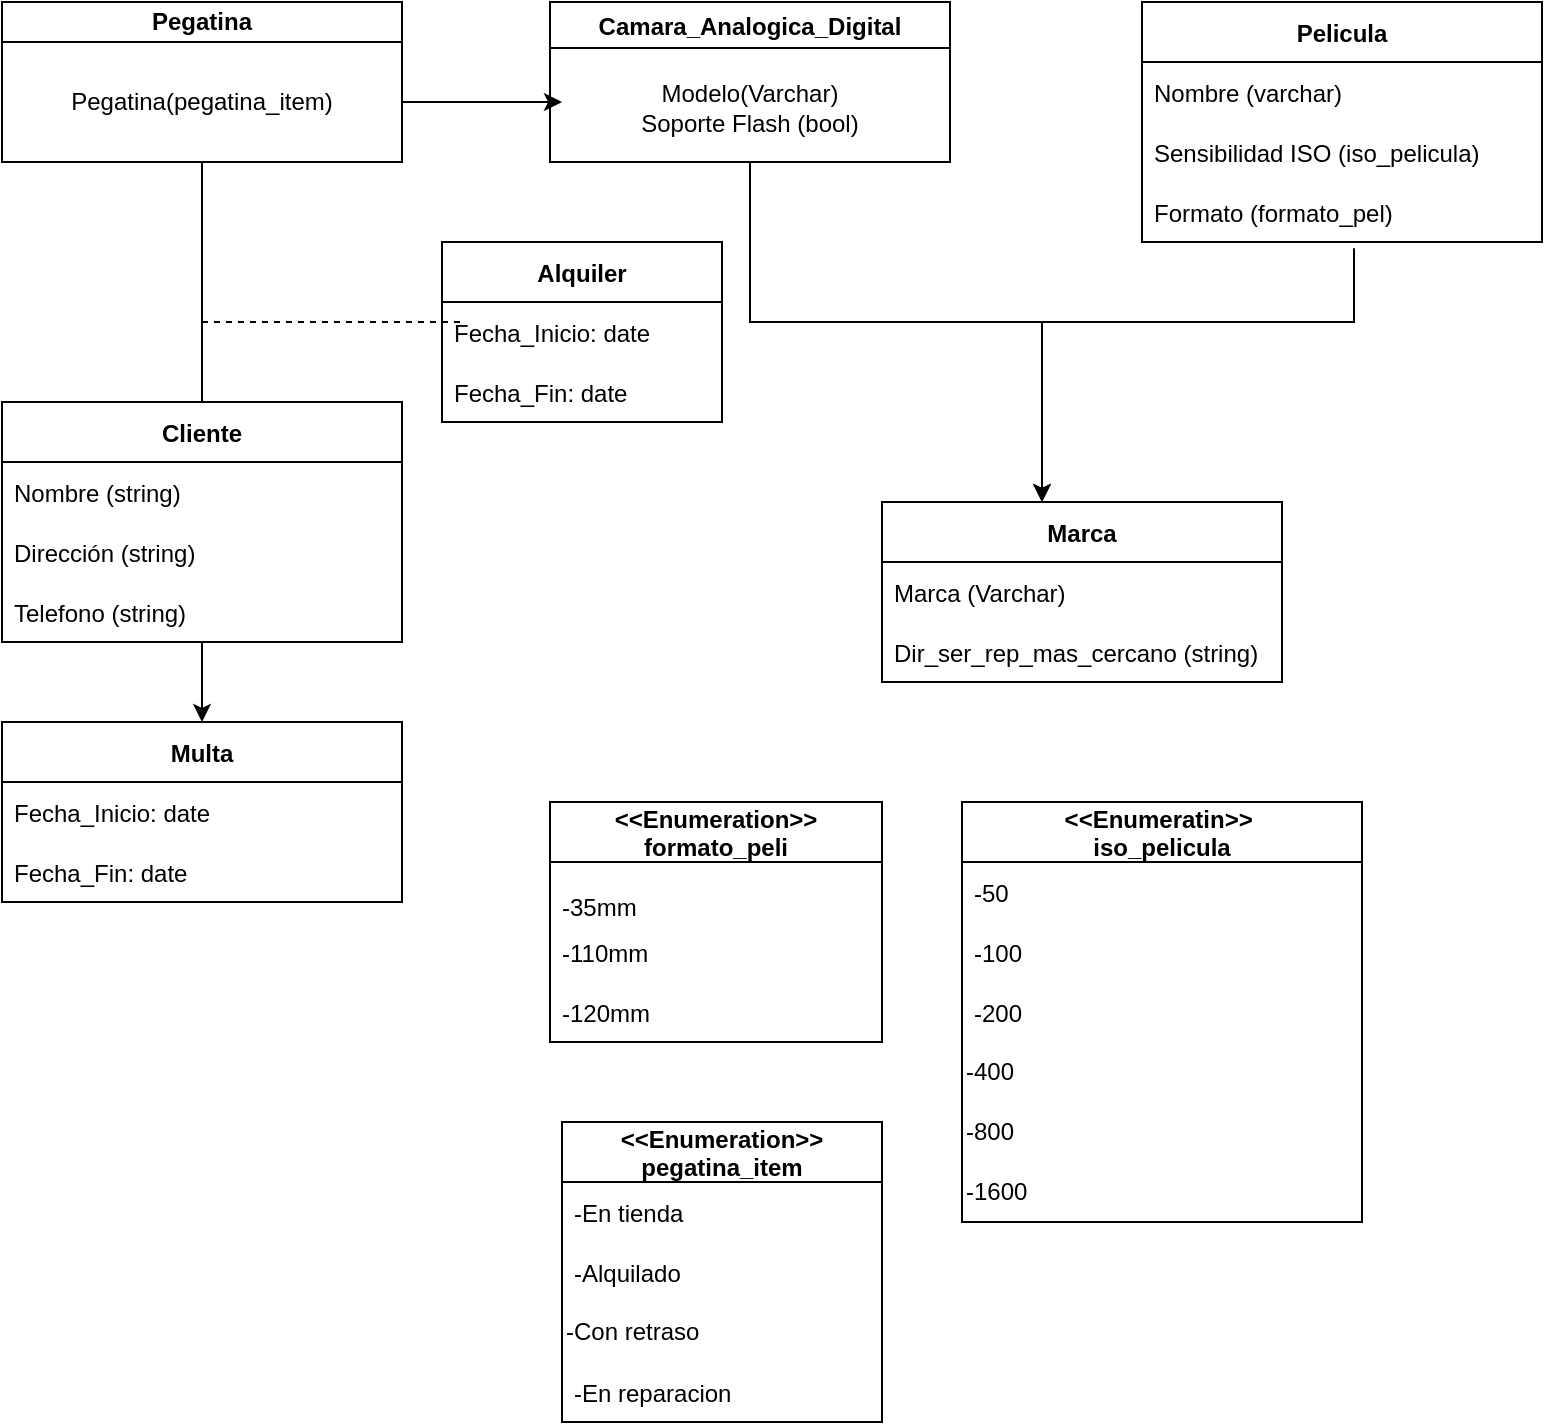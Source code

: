 <mxfile version="20.0.1" type="device" pages="10"><diagram id="UFG8R-qFAWRL8HSPBANR" name="Diagrama Clases"><mxGraphModel dx="1422" dy="798" grid="1" gridSize="10" guides="1" tooltips="1" connect="1" arrows="1" fold="1" page="1" pageScale="1" pageWidth="1169" pageHeight="1654" math="0" shadow="0"><root><mxCell id="0"/><mxCell id="1" parent="0"/><mxCell id="Oth-z79HVG5cHrcWSDke-1" value="" style="rounded=0;whiteSpace=wrap;html=1;" parent="1" vertex="1"><mxGeometry x="120" y="160" width="200" height="20" as="geometry"/></mxCell><mxCell id="Oth-z79HVG5cHrcWSDke-2" value="&lt;b&gt;Pegatina&lt;/b&gt;" style="text;html=1;strokeColor=none;fillColor=none;align=center;verticalAlign=middle;whiteSpace=wrap;rounded=0;" parent="1" vertex="1"><mxGeometry x="120" y="160" width="200" height="20" as="geometry"/></mxCell><mxCell id="Oth-z79HVG5cHrcWSDke-3" value="" style="rounded=0;whiteSpace=wrap;html=1;" parent="1" vertex="1"><mxGeometry x="120" y="180" width="200" height="60" as="geometry"/></mxCell><mxCell id="Oth-z79HVG5cHrcWSDke-4" style="edgeStyle=orthogonalEdgeStyle;rounded=0;orthogonalLoop=1;jettySize=auto;html=1;" parent="1" source="Oth-z79HVG5cHrcWSDke-5" edge="1"><mxGeometry relative="1" as="geometry"><mxPoint x="400" y="210" as="targetPoint"/></mxGeometry></mxCell><mxCell id="Oth-z79HVG5cHrcWSDke-5" value="Pegatina(pegatina_item)" style="text;html=1;strokeColor=none;fillColor=none;align=center;verticalAlign=middle;whiteSpace=wrap;rounded=0;" parent="1" vertex="1"><mxGeometry x="120" y="180" width="200" height="60" as="geometry"/></mxCell><mxCell id="Oth-z79HVG5cHrcWSDke-6" value="Camara_Analogica_Digital" style="swimlane;startSize=23;" parent="1" vertex="1"><mxGeometry x="394" y="160" width="200" height="80" as="geometry"/></mxCell><mxCell id="Oth-z79HVG5cHrcWSDke-7" value="Modelo(Varchar)&lt;br&gt;Soporte Flash (bool)" style="text;html=1;strokeColor=none;fillColor=none;align=center;verticalAlign=middle;whiteSpace=wrap;rounded=0;" parent="Oth-z79HVG5cHrcWSDke-6" vertex="1"><mxGeometry y="25" width="200" height="55" as="geometry"/></mxCell><mxCell id="Oth-z79HVG5cHrcWSDke-8" style="edgeStyle=orthogonalEdgeStyle;rounded=0;orthogonalLoop=1;jettySize=auto;html=1;" parent="1" source="Oth-z79HVG5cHrcWSDke-9" target="Oth-z79HVG5cHrcWSDke-23" edge="1"><mxGeometry relative="1" as="geometry"/></mxCell><mxCell id="Oth-z79HVG5cHrcWSDke-9" value="Cliente" style="swimlane;fontStyle=1;childLayout=stackLayout;horizontal=1;startSize=30;horizontalStack=0;resizeParent=1;resizeParentMax=0;resizeLast=0;collapsible=1;marginBottom=0;" parent="1" vertex="1"><mxGeometry x="120" y="360" width="200" height="120" as="geometry"/></mxCell><mxCell id="Oth-z79HVG5cHrcWSDke-10" value="Nombre (string)" style="text;strokeColor=none;fillColor=none;align=left;verticalAlign=middle;spacingLeft=4;spacingRight=4;overflow=hidden;points=[[0,0.5],[1,0.5]];portConstraint=eastwest;rotatable=0;" parent="Oth-z79HVG5cHrcWSDke-9" vertex="1"><mxGeometry y="30" width="200" height="30" as="geometry"/></mxCell><mxCell id="Oth-z79HVG5cHrcWSDke-11" value="Dirección (string)" style="text;strokeColor=none;fillColor=none;align=left;verticalAlign=middle;spacingLeft=4;spacingRight=4;overflow=hidden;points=[[0,0.5],[1,0.5]];portConstraint=eastwest;rotatable=0;" parent="Oth-z79HVG5cHrcWSDke-9" vertex="1"><mxGeometry y="60" width="200" height="30" as="geometry"/></mxCell><mxCell id="Oth-z79HVG5cHrcWSDke-12" value="Telefono (string)" style="text;strokeColor=none;fillColor=none;align=left;verticalAlign=middle;spacingLeft=4;spacingRight=4;overflow=hidden;points=[[0,0.5],[1,0.5]];portConstraint=eastwest;rotatable=0;" parent="Oth-z79HVG5cHrcWSDke-9" vertex="1"><mxGeometry y="90" width="200" height="30" as="geometry"/></mxCell><mxCell id="Oth-z79HVG5cHrcWSDke-13" value="" style="endArrow=none;html=1;rounded=0;entryX=0.5;entryY=1;entryDx=0;entryDy=0;exitX=0.5;exitY=0;exitDx=0;exitDy=0;" parent="1" source="Oth-z79HVG5cHrcWSDke-9" target="Oth-z79HVG5cHrcWSDke-5" edge="1"><mxGeometry width="50" height="50" relative="1" as="geometry"><mxPoint x="360" y="580" as="sourcePoint"/><mxPoint x="410" y="530" as="targetPoint"/></mxGeometry></mxCell><mxCell id="Oth-z79HVG5cHrcWSDke-14" value="Alquiler" style="swimlane;fontStyle=1;childLayout=stackLayout;horizontal=1;startSize=30;horizontalStack=0;resizeParent=1;resizeParentMax=0;resizeLast=0;collapsible=1;marginBottom=0;" parent="1" vertex="1"><mxGeometry x="340" y="280" width="140" height="90" as="geometry"/></mxCell><mxCell id="Oth-z79HVG5cHrcWSDke-15" value="Fecha_Inicio: date" style="text;strokeColor=none;fillColor=none;align=left;verticalAlign=middle;spacingLeft=4;spacingRight=4;overflow=hidden;points=[[0,0.5],[1,0.5]];portConstraint=eastwest;rotatable=0;" parent="Oth-z79HVG5cHrcWSDke-14" vertex="1"><mxGeometry y="30" width="140" height="30" as="geometry"/></mxCell><mxCell id="Oth-z79HVG5cHrcWSDke-16" value="Fecha_Fin: date" style="text;strokeColor=none;fillColor=none;align=left;verticalAlign=middle;spacingLeft=4;spacingRight=4;overflow=hidden;points=[[0,0.5],[1,0.5]];portConstraint=eastwest;rotatable=0;" parent="Oth-z79HVG5cHrcWSDke-14" vertex="1"><mxGeometry y="60" width="140" height="30" as="geometry"/></mxCell><mxCell id="Oth-z79HVG5cHrcWSDke-17" value="" style="endArrow=none;dashed=1;html=1;rounded=0;entryX=0.071;entryY=0.333;entryDx=0;entryDy=0;entryPerimeter=0;" parent="1" target="Oth-z79HVG5cHrcWSDke-15" edge="1"><mxGeometry width="50" height="50" relative="1" as="geometry"><mxPoint x="220" y="320" as="sourcePoint"/><mxPoint x="320" y="320" as="targetPoint"/></mxGeometry></mxCell><mxCell id="Oth-z79HVG5cHrcWSDke-18" style="edgeStyle=orthogonalEdgeStyle;rounded=0;orthogonalLoop=1;jettySize=auto;html=1;exitX=0.58;exitY=1.106;exitDx=0;exitDy=0;exitPerimeter=0;" parent="1" edge="1"><mxGeometry relative="1" as="geometry"><mxPoint x="640" y="410" as="targetPoint"/><mxPoint x="796" y="283.18" as="sourcePoint"/><Array as="points"><mxPoint x="796" y="320"/><mxPoint x="640" y="320"/></Array></mxGeometry></mxCell><mxCell id="Oth-z79HVG5cHrcWSDke-19" style="edgeStyle=orthogonalEdgeStyle;rounded=0;orthogonalLoop=1;jettySize=auto;html=1;exitX=0.5;exitY=1;exitDx=0;exitDy=0;" parent="1" source="Oth-z79HVG5cHrcWSDke-7" edge="1"><mxGeometry relative="1" as="geometry"><mxPoint x="640" y="410" as="targetPoint"/><Array as="points"><mxPoint x="494" y="320"/><mxPoint x="640" y="320"/></Array></mxGeometry></mxCell><mxCell id="Oth-z79HVG5cHrcWSDke-20" value="Marca" style="swimlane;fontStyle=1;childLayout=stackLayout;horizontal=1;startSize=30;horizontalStack=0;resizeParent=1;resizeParentMax=0;resizeLast=0;collapsible=1;marginBottom=0;" parent="1" vertex="1"><mxGeometry x="560" y="410" width="200" height="90" as="geometry"/></mxCell><mxCell id="Oth-z79HVG5cHrcWSDke-21" value="Marca (Varchar)" style="text;strokeColor=none;fillColor=none;align=left;verticalAlign=middle;spacingLeft=4;spacingRight=4;overflow=hidden;points=[[0,0.5],[1,0.5]];portConstraint=eastwest;rotatable=0;" parent="Oth-z79HVG5cHrcWSDke-20" vertex="1"><mxGeometry y="30" width="200" height="30" as="geometry"/></mxCell><mxCell id="Oth-z79HVG5cHrcWSDke-22" value="Dir_ser_rep_mas_cercano (string)" style="text;strokeColor=none;fillColor=none;align=left;verticalAlign=middle;spacingLeft=4;spacingRight=4;overflow=hidden;points=[[0,0.5],[1,0.5]];portConstraint=eastwest;rotatable=0;" parent="Oth-z79HVG5cHrcWSDke-20" vertex="1"><mxGeometry y="60" width="200" height="30" as="geometry"/></mxCell><mxCell id="Oth-z79HVG5cHrcWSDke-23" value="Multa" style="swimlane;fontStyle=1;childLayout=stackLayout;horizontal=1;startSize=30;horizontalStack=0;resizeParent=1;resizeParentMax=0;resizeLast=0;collapsible=1;marginBottom=0;" parent="1" vertex="1"><mxGeometry x="120" y="520" width="200" height="90" as="geometry"/></mxCell><mxCell id="Oth-z79HVG5cHrcWSDke-24" value="Fecha_Inicio: date" style="text;strokeColor=none;fillColor=none;align=left;verticalAlign=middle;spacingLeft=4;spacingRight=4;overflow=hidden;points=[[0,0.5],[1,0.5]];portConstraint=eastwest;rotatable=0;" parent="Oth-z79HVG5cHrcWSDke-23" vertex="1"><mxGeometry y="30" width="200" height="30" as="geometry"/></mxCell><mxCell id="Oth-z79HVG5cHrcWSDke-25" value="Fecha_Fin: date" style="text;strokeColor=none;fillColor=none;align=left;verticalAlign=middle;spacingLeft=4;spacingRight=4;overflow=hidden;points=[[0,0.5],[1,0.5]];portConstraint=eastwest;rotatable=0;" parent="Oth-z79HVG5cHrcWSDke-23" vertex="1"><mxGeometry y="60" width="200" height="30" as="geometry"/></mxCell><mxCell id="Oth-z79HVG5cHrcWSDke-26" value="&lt;&lt;Enumeration&gt;&gt;&#10;formato_peli" style="swimlane;fontStyle=1;childLayout=stackLayout;horizontal=1;startSize=30;horizontalStack=0;resizeParent=1;resizeParentMax=0;resizeLast=0;collapsible=1;marginBottom=0;" parent="1" vertex="1"><mxGeometry x="394" y="560" width="166" height="120" as="geometry"/></mxCell><mxCell id="Oth-z79HVG5cHrcWSDke-27" value="&#10;-35mm" style="text;strokeColor=none;fillColor=none;align=left;verticalAlign=middle;spacingLeft=4;spacingRight=4;overflow=hidden;points=[[0,0.5],[1,0.5]];portConstraint=eastwest;rotatable=0;" parent="Oth-z79HVG5cHrcWSDke-26" vertex="1"><mxGeometry y="30" width="166" height="30" as="geometry"/></mxCell><mxCell id="Oth-z79HVG5cHrcWSDke-28" value="-110mm" style="text;strokeColor=none;fillColor=none;align=left;verticalAlign=middle;spacingLeft=4;spacingRight=4;overflow=hidden;points=[[0,0.5],[1,0.5]];portConstraint=eastwest;rotatable=0;" parent="Oth-z79HVG5cHrcWSDke-26" vertex="1"><mxGeometry y="60" width="166" height="30" as="geometry"/></mxCell><mxCell id="Oth-z79HVG5cHrcWSDke-29" value="-120mm" style="text;strokeColor=none;fillColor=none;align=left;verticalAlign=middle;spacingLeft=4;spacingRight=4;overflow=hidden;points=[[0,0.5],[1,0.5]];portConstraint=eastwest;rotatable=0;" parent="Oth-z79HVG5cHrcWSDke-26" vertex="1"><mxGeometry y="90" width="166" height="30" as="geometry"/></mxCell><mxCell id="Oth-z79HVG5cHrcWSDke-30" value="&lt;&lt;Enumeration&gt;&gt;&#10;pegatina_item" style="swimlane;fontStyle=1;childLayout=stackLayout;horizontal=1;startSize=30;horizontalStack=0;resizeParent=1;resizeParentMax=0;resizeLast=0;collapsible=1;marginBottom=0;" parent="1" vertex="1"><mxGeometry x="400" y="720" width="160" height="150" as="geometry"/></mxCell><mxCell id="Oth-z79HVG5cHrcWSDke-31" value="-En tienda" style="text;strokeColor=none;fillColor=none;align=left;verticalAlign=middle;spacingLeft=4;spacingRight=4;overflow=hidden;points=[[0,0.5],[1,0.5]];portConstraint=eastwest;rotatable=0;" parent="Oth-z79HVG5cHrcWSDke-30" vertex="1"><mxGeometry y="30" width="160" height="30" as="geometry"/></mxCell><mxCell id="Oth-z79HVG5cHrcWSDke-32" value="-Alquilado" style="text;strokeColor=none;fillColor=none;align=left;verticalAlign=middle;spacingLeft=4;spacingRight=4;overflow=hidden;points=[[0,0.5],[1,0.5]];portConstraint=eastwest;rotatable=0;" parent="Oth-z79HVG5cHrcWSDke-30" vertex="1"><mxGeometry y="60" width="160" height="30" as="geometry"/></mxCell><mxCell id="Oth-z79HVG5cHrcWSDke-33" value="-Con retraso" style="text;html=1;strokeColor=none;fillColor=none;align=left;verticalAlign=middle;whiteSpace=wrap;rounded=0;" parent="Oth-z79HVG5cHrcWSDke-30" vertex="1"><mxGeometry y="90" width="160" height="30" as="geometry"/></mxCell><mxCell id="Oth-z79HVG5cHrcWSDke-34" value="-En reparacion" style="text;strokeColor=none;fillColor=none;align=left;verticalAlign=middle;spacingLeft=4;spacingRight=4;overflow=hidden;points=[[0,0.5],[1,0.5]];portConstraint=eastwest;rotatable=0;" parent="Oth-z79HVG5cHrcWSDke-30" vertex="1"><mxGeometry y="120" width="160" height="30" as="geometry"/></mxCell><mxCell id="Oth-z79HVG5cHrcWSDke-35" value="&lt;&lt;Enumeratin&gt;&gt; &#10;iso_pelicula" style="swimlane;fontStyle=1;childLayout=stackLayout;horizontal=1;startSize=30;horizontalStack=0;resizeParent=1;resizeParentMax=0;resizeLast=0;collapsible=1;marginBottom=0;" parent="1" vertex="1"><mxGeometry x="600" y="560" width="200" height="210" as="geometry"/></mxCell><mxCell id="Oth-z79HVG5cHrcWSDke-36" value="-50" style="text;strokeColor=none;fillColor=none;align=left;verticalAlign=middle;spacingLeft=4;spacingRight=4;overflow=hidden;points=[[0,0.5],[1,0.5]];portConstraint=eastwest;rotatable=0;" parent="Oth-z79HVG5cHrcWSDke-35" vertex="1"><mxGeometry y="30" width="200" height="30" as="geometry"/></mxCell><mxCell id="Oth-z79HVG5cHrcWSDke-37" value="-100" style="text;strokeColor=none;fillColor=none;align=left;verticalAlign=middle;spacingLeft=4;spacingRight=4;overflow=hidden;points=[[0,0.5],[1,0.5]];portConstraint=eastwest;rotatable=0;" parent="Oth-z79HVG5cHrcWSDke-35" vertex="1"><mxGeometry y="60" width="200" height="30" as="geometry"/></mxCell><mxCell id="Oth-z79HVG5cHrcWSDke-38" value="-200" style="text;strokeColor=none;fillColor=none;align=left;verticalAlign=middle;spacingLeft=4;spacingRight=4;overflow=hidden;points=[[0,0.5],[1,0.5]];portConstraint=eastwest;rotatable=0;" parent="Oth-z79HVG5cHrcWSDke-35" vertex="1"><mxGeometry y="90" width="200" height="30" as="geometry"/></mxCell><mxCell id="Oth-z79HVG5cHrcWSDke-39" value="-400" style="text;html=1;strokeColor=none;fillColor=none;align=left;verticalAlign=middle;whiteSpace=wrap;rounded=0;" parent="Oth-z79HVG5cHrcWSDke-35" vertex="1"><mxGeometry y="120" width="200" height="30" as="geometry"/></mxCell><mxCell id="Oth-z79HVG5cHrcWSDke-40" value="-800" style="text;html=1;strokeColor=none;fillColor=none;align=left;verticalAlign=middle;whiteSpace=wrap;rounded=0;" parent="Oth-z79HVG5cHrcWSDke-35" vertex="1"><mxGeometry y="150" width="200" height="30" as="geometry"/></mxCell><mxCell id="Oth-z79HVG5cHrcWSDke-41" value="-1600" style="text;html=1;strokeColor=none;fillColor=none;align=left;verticalAlign=middle;whiteSpace=wrap;rounded=0;" parent="Oth-z79HVG5cHrcWSDke-35" vertex="1"><mxGeometry y="180" width="200" height="30" as="geometry"/></mxCell><mxCell id="Oth-z79HVG5cHrcWSDke-42" value="Pelicula" style="swimlane;fontStyle=1;childLayout=stackLayout;horizontal=1;startSize=30;horizontalStack=0;resizeParent=1;resizeParentMax=0;resizeLast=0;collapsible=1;marginBottom=0;" parent="1" vertex="1"><mxGeometry x="690" y="160" width="200" height="120" as="geometry"/></mxCell><mxCell id="Oth-z79HVG5cHrcWSDke-43" value="Nombre (varchar)" style="text;strokeColor=none;fillColor=none;align=left;verticalAlign=middle;spacingLeft=4;spacingRight=4;overflow=hidden;points=[[0,0.5],[1,0.5]];portConstraint=eastwest;rotatable=0;" parent="Oth-z79HVG5cHrcWSDke-42" vertex="1"><mxGeometry y="30" width="200" height="30" as="geometry"/></mxCell><mxCell id="Oth-z79HVG5cHrcWSDke-44" value="Sensibilidad ISO (iso_pelicula)" style="text;strokeColor=none;fillColor=none;align=left;verticalAlign=middle;spacingLeft=4;spacingRight=4;overflow=hidden;points=[[0,0.5],[1,0.5]];portConstraint=eastwest;rotatable=0;" parent="Oth-z79HVG5cHrcWSDke-42" vertex="1"><mxGeometry y="60" width="200" height="30" as="geometry"/></mxCell><mxCell id="Oth-z79HVG5cHrcWSDke-45" value="Formato (formato_pel)" style="text;strokeColor=none;fillColor=none;align=left;verticalAlign=middle;spacingLeft=4;spacingRight=4;overflow=hidden;points=[[0,0.5],[1,0.5]];portConstraint=eastwest;rotatable=0;" parent="Oth-z79HVG5cHrcWSDke-42" vertex="1"><mxGeometry y="90" width="200" height="30" as="geometry"/></mxCell></root></mxGraphModel></diagram><diagram id="ziSQhZUSA2rwFyODno-5" name="Diagrama Despliegue"><mxGraphModel dx="1422" dy="734" grid="1" gridSize="10" guides="1" tooltips="1" connect="1" arrows="1" fold="1" page="1" pageScale="1" pageWidth="1169" pageHeight="1654" math="0" shadow="0"><root><mxCell id="0"/><mxCell id="1" parent="0"/><mxCell id="3LmXGRWpGES-714IJcgm-1" value="Tienda de Fotografia" style="verticalAlign=top;align=left;spacingTop=8;spacingLeft=2;spacingRight=12;shape=cube;size=10;direction=south;fontStyle=4;html=1;" parent="1" vertex="1"><mxGeometry x="200" y="360" width="280" height="200" as="geometry"/></mxCell><mxCell id="3LmXGRWpGES-714IJcgm-2" value="Clientes" style="shape=module;align=left;spacingLeft=20;align=center;verticalAlign=top;" parent="1" vertex="1"><mxGeometry x="220" y="420" width="100" height="50" as="geometry"/></mxCell><mxCell id="3LmXGRWpGES-714IJcgm-3" value="Camaras" style="shape=module;align=left;spacingLeft=20;align=center;verticalAlign=top;" parent="1" vertex="1"><mxGeometry x="360" y="420" width="100" height="50" as="geometry"/></mxCell><mxCell id="3LmXGRWpGES-714IJcgm-4" value="Peliculas" style="shape=module;align=left;spacingLeft=20;align=center;verticalAlign=top;" parent="1" vertex="1"><mxGeometry x="290" y="490" width="100" height="50" as="geometry"/></mxCell><mxCell id="3LmXGRWpGES-714IJcgm-5" value="Cliente" style="verticalAlign=top;align=left;spacingTop=8;spacingLeft=2;spacingRight=12;shape=cube;size=10;direction=south;fontStyle=4;html=1;" parent="1" vertex="1"><mxGeometry x="110" y="130" width="170" height="110" as="geometry"/></mxCell><mxCell id="3LmXGRWpGES-714IJcgm-7" style="edgeStyle=orthogonalEdgeStyle;rounded=0;orthogonalLoop=1;jettySize=auto;html=1;entryX=0;entryY=0;entryDx=0;entryDy=135;entryPerimeter=0;" parent="1" source="3LmXGRWpGES-714IJcgm-6" target="3LmXGRWpGES-714IJcgm-1" edge="1"><mxGeometry relative="1" as="geometry"/></mxCell><mxCell id="3LmXGRWpGES-714IJcgm-8" value="Conexion" style="edgeLabel;html=1;align=center;verticalAlign=middle;resizable=0;points=[];" parent="3LmXGRWpGES-714IJcgm-7" vertex="1" connectable="0"><mxGeometry x="-0.276" relative="1" as="geometry"><mxPoint as="offset"/></mxGeometry></mxCell><mxCell id="3LmXGRWpGES-714IJcgm-6" value="Secretaria" style="verticalAlign=top;align=left;spacingTop=8;spacingLeft=2;spacingRight=12;shape=cube;size=10;direction=south;fontStyle=4;html=1;" parent="1" vertex="1"><mxGeometry x="400" y="120" width="180" height="120" as="geometry"/></mxCell><mxCell id="3LmXGRWpGES-714IJcgm-15" value="" style="endArrow=classic;html=1;rounded=0;exitX=0;exitY=0;exitDx=55;exitDy=0;exitPerimeter=0;entryX=0;entryY=0;entryDx=65;entryDy=180;entryPerimeter=0;" parent="1" source="3LmXGRWpGES-714IJcgm-5" target="3LmXGRWpGES-714IJcgm-6" edge="1"><mxGeometry relative="1" as="geometry"><mxPoint x="260" y="180" as="sourcePoint"/><mxPoint x="360" y="180" as="targetPoint"/></mxGeometry></mxCell><mxCell id="3LmXGRWpGES-714IJcgm-16" value="Conexion" style="edgeLabel;resizable=0;html=1;align=center;verticalAlign=middle;" parent="3LmXGRWpGES-714IJcgm-15" connectable="0" vertex="1"><mxGeometry relative="1" as="geometry"/></mxCell></root></mxGraphModel></diagram><diagram id="jHf0YbgvSlSYp4iuXCvw" name="Diagrama Objetos"><mxGraphModel dx="1422" dy="798" grid="1" gridSize="10" guides="1" tooltips="1" connect="1" arrows="1" fold="1" page="1" pageScale="1" pageWidth="1169" pageHeight="1654" math="0" shadow="0"><root><mxCell id="0"/><mxCell id="1" parent="0"/><mxCell id="DOcnBFcaNPhkhLktsS5H-1" value="&lt;p style=&quot;margin:0px;margin-top:4px;text-align:center;&quot;&gt;&lt;br&gt;&lt;b&gt;Sofia: Cliente&lt;/b&gt;&lt;/p&gt;" style="verticalAlign=top;align=left;overflow=fill;fontSize=12;fontFamily=Helvetica;html=1;strokeWidth=1;" parent="1" vertex="1"><mxGeometry x="120" y="240" width="160" height="80" as="geometry"/></mxCell><mxCell id="DOcnBFcaNPhkhLktsS5H-2" value="&lt;p style=&quot;margin:0px;margin-top:4px;text-align:center;&quot;&gt;&lt;br&gt;&lt;b&gt;Andres: Encargado&lt;/b&gt;&lt;/p&gt;" style="verticalAlign=top;align=left;overflow=fill;fontSize=12;fontFamily=Helvetica;html=1;strokeWidth=1;" parent="1" vertex="1"><mxGeometry x="360" y="240" width="160" height="80" as="geometry"/></mxCell><mxCell id="EQxFhMULr2VDyzkTpAvB-1" value="&lt;p style=&quot;margin:0px;margin-top:4px;text-align:center;&quot;&gt;&lt;br&gt;&lt;b&gt;Interfaz: Software&lt;/b&gt;&lt;/p&gt;" style="verticalAlign=top;align=left;overflow=fill;fontSize=12;fontFamily=Helvetica;html=1;strokeWidth=1;" parent="1" vertex="1"><mxGeometry x="600" y="240" width="160" height="80" as="geometry"/></mxCell><mxCell id="EQxFhMULr2VDyzkTpAvB-2" value="Acude&amp;gt;" style="html=1;verticalAlign=bottom;endArrow=block;rounded=0;exitX=1;exitY=0.5;exitDx=0;exitDy=0;entryX=0;entryY=0.5;entryDx=0;entryDy=0;" parent="1" source="DOcnBFcaNPhkhLktsS5H-1" target="DOcnBFcaNPhkhLktsS5H-2" edge="1"><mxGeometry width="80" relative="1" as="geometry"><mxPoint x="290" y="280" as="sourcePoint"/><mxPoint x="350" y="280" as="targetPoint"/></mxGeometry></mxCell><mxCell id="EQxFhMULr2VDyzkTpAvB-3" value="Digita" style="html=1;verticalAlign=bottom;endArrow=block;rounded=0;exitX=1;exitY=0.5;exitDx=0;exitDy=0;entryX=0;entryY=0.5;entryDx=0;entryDy=0;" parent="1" source="DOcnBFcaNPhkhLktsS5H-2" target="EQxFhMULr2VDyzkTpAvB-1" edge="1"><mxGeometry width="80" relative="1" as="geometry"><mxPoint x="530" y="280" as="sourcePoint"/><mxPoint x="580" y="280" as="targetPoint"/></mxGeometry></mxCell><mxCell id="iyB5pa0bMunmpYGB-zcZ-1" value="&lt;p style=&quot;margin:0px;margin-top:4px;text-align:center;&quot;&gt;Camara:Equipo&lt;/p&gt;" style="verticalAlign=top;align=left;overflow=fill;fontSize=12;fontFamily=Helvetica;html=1;strokeWidth=1;" parent="1" vertex="1"><mxGeometry x="480" y="400" width="160" height="80" as="geometry"/></mxCell><mxCell id="iyB5pa0bMunmpYGB-zcZ-2" value="&lt;p style=&quot;margin:0px;margin-top:4px;text-align:center;&quot;&gt;Peliculas:Equipo&lt;/p&gt;" style="verticalAlign=top;align=left;overflow=fill;fontSize=12;fontFamily=Helvetica;html=1;strokeWidth=1;" parent="1" vertex="1"><mxGeometry x="720" y="400" width="160" height="80" as="geometry"/></mxCell><mxCell id="iyB5pa0bMunmpYGB-zcZ-3" value="Verifica" style="html=1;verticalAlign=bottom;endArrow=block;rounded=0;entryX=0.5;entryY=0;entryDx=0;entryDy=0;exitX=0.5;exitY=1;exitDx=0;exitDy=0;" parent="1" source="EQxFhMULr2VDyzkTpAvB-1" target="iyB5pa0bMunmpYGB-zcZ-1" edge="1"><mxGeometry width="80" relative="1" as="geometry"><mxPoint x="510" y="340" as="sourcePoint"/><mxPoint x="590" y="340" as="targetPoint"/><Array as="points"><mxPoint x="680" y="360"/><mxPoint x="560" y="360"/></Array></mxGeometry></mxCell><mxCell id="iyB5pa0bMunmpYGB-zcZ-4" value="Verifica" style="html=1;verticalAlign=bottom;endArrow=block;rounded=0;exitX=0.5;exitY=1;exitDx=0;exitDy=0;entryX=0.5;entryY=0;entryDx=0;entryDy=0;" parent="1" source="EQxFhMULr2VDyzkTpAvB-1" target="iyB5pa0bMunmpYGB-zcZ-2" edge="1"><mxGeometry width="80" relative="1" as="geometry"><mxPoint x="790" y="380" as="sourcePoint"/><mxPoint x="870" y="380" as="targetPoint"/><Array as="points"><mxPoint x="680" y="360"/><mxPoint x="800" y="360"/></Array></mxGeometry></mxCell></root></mxGraphModel></diagram><diagram id="sNiLZreUW4lnW7Hws-rs" name="Diagrama Componente"><mxGraphModel dx="1422" dy="798" grid="1" gridSize="10" guides="1" tooltips="1" connect="1" arrows="1" fold="1" page="1" pageScale="1" pageWidth="1169" pageHeight="1654" math="0" shadow="0"><root><mxCell id="0"/><mxCell id="1" parent="0"/><mxCell id="LowfJtGq_1CjMHzW0bkr-1" value="&lt;p style=&quot;margin:0px;margin-top:4px;text-align:center;&quot;&gt;&lt;br&gt;&lt;b&gt;Sofia: Cliente&lt;/b&gt;&lt;/p&gt;" style="verticalAlign=top;align=left;overflow=fill;fontSize=12;fontFamily=Helvetica;html=1;strokeWidth=1;" parent="1" vertex="1"><mxGeometry x="80" y="320" width="160" height="80" as="geometry"/></mxCell><mxCell id="LowfJtGq_1CjMHzW0bkr-7" value="" style="rounded=0;orthogonalLoop=1;jettySize=auto;html=1;endArrow=none;endFill=0;sketch=0;sourcePerimeterSpacing=0;targetPerimeterSpacing=0;" parent="1" target="LowfJtGq_1CjMHzW0bkr-9" edge="1"><mxGeometry relative="1" as="geometry"><mxPoint x="240" y="360" as="sourcePoint"/></mxGeometry></mxCell><mxCell id="LowfJtGq_1CjMHzW0bkr-8" value="" style="rounded=0;orthogonalLoop=1;jettySize=auto;html=1;endArrow=halfCircle;endFill=0;entryX=0.5;entryY=0.5;endSize=6;strokeWidth=1;sketch=0;" parent="1" target="LowfJtGq_1CjMHzW0bkr-9" edge="1"><mxGeometry relative="1" as="geometry"><mxPoint x="280" y="360" as="sourcePoint"/></mxGeometry></mxCell><mxCell id="LowfJtGq_1CjMHzW0bkr-9" value="" style="ellipse;whiteSpace=wrap;html=1;align=center;aspect=fixed;resizable=0;points=[];outlineConnect=0;sketch=0;" parent="1" vertex="1"><mxGeometry x="255" y="355" width="10" height="10" as="geometry"/></mxCell><mxCell id="LowfJtGq_1CjMHzW0bkr-10" value="«Interface»&lt;br&gt;&lt;b&gt;Ordenar&lt;/b&gt;" style="html=1;dropTarget=0;strokeWidth=1;" parent="1" vertex="1"><mxGeometry x="280" y="320" width="160" height="80" as="geometry"/></mxCell><mxCell id="LowfJtGq_1CjMHzW0bkr-11" value="" style="shape=module;jettyWidth=8;jettyHeight=4;strokeWidth=1;" parent="LowfJtGq_1CjMHzW0bkr-10" vertex="1"><mxGeometry x="1" width="20" height="20" relative="1" as="geometry"><mxPoint x="-30" y="10" as="offset"/></mxGeometry></mxCell><mxCell id="LowfJtGq_1CjMHzW0bkr-12" value="" style="endArrow=block;dashed=1;endFill=0;endSize=12;html=1;rounded=0;entryX=1;entryY=0.5;entryDx=0;entryDy=0;" parent="1" target="LowfJtGq_1CjMHzW0bkr-10" edge="1"><mxGeometry width="160" relative="1" as="geometry"><mxPoint x="520" y="360" as="sourcePoint"/><mxPoint x="440" y="560" as="targetPoint"/></mxGeometry></mxCell><mxCell id="LowfJtGq_1CjMHzW0bkr-13" value="&lt;span style=&quot;background-color: initial; text-align: left;&quot;&gt;«Component»&lt;br&gt;&lt;/span&gt;&lt;span style=&quot;background-color: initial; text-align: left;&quot;&gt;&lt;b&gt;Renta&lt;/b&gt;&lt;br&gt;&lt;/span&gt;" style="html=1;dropTarget=0;strokeWidth=1;align=center;" parent="1" vertex="1"><mxGeometry x="520" y="320" width="440" height="80" as="geometry"/></mxCell><mxCell id="LowfJtGq_1CjMHzW0bkr-14" value="" style="shape=module;jettyWidth=8;jettyHeight=4;strokeWidth=1;" parent="LowfJtGq_1CjMHzW0bkr-13" vertex="1"><mxGeometry x="1" width="20" height="20" relative="1" as="geometry"><mxPoint x="-27" y="7" as="offset"/></mxGeometry></mxCell><mxCell id="LowfJtGq_1CjMHzW0bkr-15" value="" style="swimlane;startSize=0;" parent="1" vertex="1"><mxGeometry x="520" y="400" width="440" height="320" as="geometry"/></mxCell><mxCell id="a_Dc7cONGTTsFtH0KPOn-1" value="&lt;p style=&quot;margin:0px;margin-top:4px;text-align:center;&quot;&gt;&lt;br&gt;&lt;b&gt;Andres: Encargado&lt;/b&gt;&lt;/p&gt;" style="verticalAlign=top;align=left;overflow=fill;fontSize=12;fontFamily=Helvetica;html=1;strokeWidth=1;" parent="LowfJtGq_1CjMHzW0bkr-15" vertex="1"><mxGeometry x="40" y="40" width="160" height="80" as="geometry"/></mxCell><mxCell id="a_Dc7cONGTTsFtH0KPOn-4" value="&lt;p style=&quot;margin:0px;margin-top:4px;text-align:center;&quot;&gt;Peliculas:Equipo&lt;/p&gt;" style="verticalAlign=top;align=left;overflow=fill;fontSize=12;fontFamily=Helvetica;html=1;strokeWidth=1;" parent="LowfJtGq_1CjMHzW0bkr-15" vertex="1"><mxGeometry x="240" y="40" width="160" height="80" as="geometry"/></mxCell><mxCell id="a_Dc7cONGTTsFtH0KPOn-3" value="&lt;p style=&quot;margin:0px;margin-top:4px;text-align:center;&quot;&gt;Camara:Equipo&lt;/p&gt;" style="verticalAlign=top;align=left;overflow=fill;fontSize=12;fontFamily=Helvetica;html=1;strokeWidth=1;" parent="LowfJtGq_1CjMHzW0bkr-15" vertex="1"><mxGeometry x="40" y="160" width="160" height="80" as="geometry"/></mxCell><mxCell id="MtJIx8OxKe8_BkTQ96Ye-1" value="&lt;p style=&quot;margin:0px;margin-top:4px;text-align:center;&quot;&gt;Pegatina:Equipo&lt;/p&gt;" style="verticalAlign=top;align=left;overflow=fill;fontSize=12;fontFamily=Helvetica;html=1;strokeWidth=1;" parent="LowfJtGq_1CjMHzW0bkr-15" vertex="1"><mxGeometry x="240" y="160" width="160" height="80" as="geometry"/></mxCell></root></mxGraphModel></diagram><diagram id="UcjPv0jQDKk4MIfqen7I" name="Diagrama de Paquetes"><mxGraphModel dx="1185" dy="612" grid="1" gridSize="10" guides="1" tooltips="1" connect="1" arrows="1" fold="1" page="1" pageScale="1" pageWidth="1169" pageHeight="1654" math="0" shadow="0"><root><mxCell id="0"/><mxCell id="1" parent="0"/><mxCell id="NV8TwypXKPci0eIk_sdJ-1" value="Cliente&lt;span style=&quot;color: rgba(0, 0, 0, 0); font-family: monospace; font-size: 0px; font-weight: 400; text-align: start;&quot;&gt;%3CmxGraphModel%3E%3Croot%3E%3CmxCell%20id%3D%220%22%2F%3E%3CmxCell%20id%3D%221%22%20parent%3D%220%22%2F%3E%3CmxCell%20id%3D%222%22%20value%3D%22Acces%22%20style%3D%22endArrow%3Dopen%3BendSize%3D12%3Bdashed%3D1%3Bhtml%3D1%3Brounded%3D0%3BexitX%3D1%3BexitY%3D0.5%3BexitDx%3D0%3BexitDy%3D0%3BexitPerimeter%3D0%3BentryX%3D0%3BentryY%3D0.17%3BentryDx%3D0%3BentryDy%3D0%3BentryPerimeter%3D0%3B%22%20edge%3D%221%22%20parent%3D%221%22%3E%3CmxGeometry%20x%3D%220.077%22%20width%3D%22160%22%20relative%3D%221%22%20as%3D%22geometry%22%3E%3CmxPoint%20x%3D%22240%22%20y%3D%22200%22%20as%3D%22sourcePoint%22%2F%3E%3CmxPoint%20x%3D%22360%22%20y%3D%22200.1%22%20as%3D%22targetPoint%22%2F%3E%3CmxPoint%20as%3D%22offset%22%2F%3E%3C%2FmxGeometry%3E%3C%2FmxCell%3E%3C%2Froot%3E%3C%2FmxGraphModel%3E&lt;/span&gt;" style="shape=folder;fontStyle=1;spacingTop=10;tabWidth=40;tabHeight=14;tabPosition=left;html=1;strokeWidth=1;" vertex="1" parent="1"><mxGeometry x="120" y="120" width="80" height="80" as="geometry"/></mxCell><mxCell id="NV8TwypXKPci0eIk_sdJ-2" value="Acces" style="endArrow=open;endSize=12;dashed=1;html=1;rounded=0;entryX=0.002;entryY=0.151;entryDx=0;entryDy=0;entryPerimeter=0;" edge="1" parent="1" target="NV8TwypXKPci0eIk_sdJ-3"><mxGeometry x="0.077" width="160" relative="1" as="geometry"><mxPoint x="200" y="160" as="sourcePoint"/><mxPoint x="330" y="160" as="targetPoint"/><mxPoint as="offset"/></mxGeometry></mxCell><mxCell id="NV8TwypXKPci0eIk_sdJ-3" value="" style="shape=folder;fontStyle=1;spacingTop=10;tabWidth=40;tabHeight=14;tabPosition=left;html=1;strokeWidth=1;" vertex="1" parent="1"><mxGeometry x="320" y="80" width="440" height="530" as="geometry"/></mxCell><mxCell id="NV8TwypXKPci0eIk_sdJ-4" value="Tienda" style="text;html=1;align=center;verticalAlign=middle;resizable=0;points=[];autosize=1;strokeColor=none;fillColor=none;" vertex="1" parent="1"><mxGeometry x="515" y="100" width="50" height="20" as="geometry"/></mxCell><mxCell id="feaLgut-UAKuFyP5edq5-1" style="edgeStyle=orthogonalEdgeStyle;rounded=0;orthogonalLoop=1;jettySize=auto;html=1;entryX=0.5;entryY=0;entryDx=0;entryDy=0;" edge="1" parent="1" source="_3DS_BwTBfB14s676unW-1" target="_3DS_BwTBfB14s676unW-2"><mxGeometry relative="1" as="geometry"><Array as="points"><mxPoint x="425" y="260"/><mxPoint x="425" y="260"/></Array></mxGeometry></mxCell><mxCell id="_3DS_BwTBfB14s676unW-1" value="&lt;p style=&quot;margin:0px;margin-top:4px;text-align:center;&quot;&gt;&lt;b&gt;Empleado&lt;/b&gt;&lt;/p&gt;&lt;hr size=&quot;1&quot;&gt;&lt;p style=&quot;margin:0px;margin-left:4px;&quot;&gt;- Nombre: String&lt;br&gt;- Edad: Int&lt;/p&gt;&lt;hr size=&quot;1&quot;&gt;&lt;p style=&quot;margin:0px;margin-left:4px;&quot;&gt;+ Atender()&lt;/p&gt;&lt;p style=&quot;margin:0px;margin-left:4px;&quot;&gt;+Buscar Productor&lt;/p&gt;" style="verticalAlign=top;align=left;overflow=fill;fontSize=12;fontFamily=Helvetica;html=1;strokeWidth=1;" vertex="1" parent="1"><mxGeometry x="350" y="140" width="190" height="110" as="geometry"/></mxCell><mxCell id="_3DS_BwTBfB14s676unW-8" style="edgeStyle=orthogonalEdgeStyle;rounded=0;orthogonalLoop=1;jettySize=auto;html=1;" edge="1" parent="1" source="_3DS_BwTBfB14s676unW-2" target="_3DS_BwTBfB14s676unW-7"><mxGeometry relative="1" as="geometry"/></mxCell><mxCell id="_3DS_BwTBfB14s676unW-2" value="&lt;p style=&quot;margin:0px;margin-top:4px;text-align:center;&quot;&gt;&lt;b&gt;Camara&lt;/b&gt;&lt;/p&gt;&lt;hr size=&quot;1&quot;&gt;&lt;p style=&quot;margin:0px;margin-left:4px;&quot;&gt;- Nombre: String&lt;br&gt;- Edicion: String&lt;/p&gt;&lt;p style=&quot;margin:0px;margin-left:4px;&quot;&gt;-Precio: Int&lt;/p&gt;" style="verticalAlign=top;align=left;overflow=fill;fontSize=12;fontFamily=Helvetica;html=1;strokeWidth=1;" vertex="1" parent="1"><mxGeometry x="350" y="270" width="150" height="80" as="geometry"/></mxCell><mxCell id="_3DS_BwTBfB14s676unW-6" style="edgeStyle=orthogonalEdgeStyle;rounded=0;orthogonalLoop=1;jettySize=auto;html=1;entryX=0;entryY=0.5;entryDx=0;entryDy=0;" edge="1" parent="1" source="_3DS_BwTBfB14s676unW-3" target="_3DS_BwTBfB14s676unW-4"><mxGeometry relative="1" as="geometry"/></mxCell><mxCell id="_3DS_BwTBfB14s676unW-3" value="&lt;p style=&quot;margin:0px;margin-top:4px;text-align:center;&quot;&gt;&lt;b&gt;Peliculas&lt;/b&gt;&lt;/p&gt;&lt;hr size=&quot;1&quot;&gt;&lt;p style=&quot;margin:0px;margin-left:4px;&quot;&gt;- Nombre: String&lt;br&gt;- Precio Int&lt;/p&gt;" style="verticalAlign=top;align=left;overflow=fill;fontSize=12;fontFamily=Helvetica;html=1;strokeWidth=1;" vertex="1" parent="1"><mxGeometry x="350" y="370" width="150" height="70" as="geometry"/></mxCell><mxCell id="_3DS_BwTBfB14s676unW-4" value="&lt;p style=&quot;margin:0px;margin-top:4px;text-align:center;&quot;&gt;&lt;b&gt;Num-Peliculas&lt;/b&gt;&lt;/p&gt;&lt;hr size=&quot;1&quot;&gt;&lt;p style=&quot;margin:0px;margin-left:4px;&quot;&gt;- Nombre: String&lt;br&gt;- Num: Int&lt;/p&gt;&lt;p style=&quot;margin:0px;margin-left:4px;&quot;&gt;&lt;br&gt;&lt;/p&gt;" style="verticalAlign=top;align=left;overflow=fill;fontSize=12;fontFamily=Helvetica;html=1;strokeWidth=1;" vertex="1" parent="1"><mxGeometry x="600" y="370" width="120" height="70" as="geometry"/></mxCell><mxCell id="_3DS_BwTBfB14s676unW-7" value="&lt;p style=&quot;margin:0px;margin-top:4px;text-align:center;&quot;&gt;&lt;b&gt;Edicion-Camara&lt;/b&gt;&lt;/p&gt;&lt;hr size=&quot;1&quot;&gt;&lt;p style=&quot;margin:0px;margin-left:4px;&quot;&gt;- Nombre: String&lt;br&gt;- Num: Int&lt;/p&gt;&lt;p style=&quot;margin:0px;margin-left:4px;&quot;&gt;&lt;br&gt;&lt;/p&gt;" style="verticalAlign=top;align=left;overflow=fill;fontSize=12;fontFamily=Helvetica;html=1;strokeWidth=1;" vertex="1" parent="1"><mxGeometry x="600" y="270" width="120" height="80" as="geometry"/></mxCell><mxCell id="feaLgut-UAKuFyP5edq5-2" value="" style="shape=folder;fontStyle=1;spacingTop=10;tabWidth=40;tabHeight=14;tabPosition=left;html=1;strokeWidth=1;" vertex="1" parent="1"><mxGeometry x="320" y="640" width="440" height="200" as="geometry"/></mxCell><mxCell id="feaLgut-UAKuFyP5edq5-3" value="Rentar" style="text;html=1;strokeColor=none;fillColor=none;align=center;verticalAlign=middle;whiteSpace=wrap;rounded=0;" vertex="1" parent="1"><mxGeometry x="510" y="660" width="60" height="30" as="geometry"/></mxCell><mxCell id="iu23BuJv2M4vqIce-X7h-1" value="Alquiler" style="swimlane;fontStyle=1;childLayout=stackLayout;horizontal=1;startSize=30;horizontalStack=0;resizeParent=1;resizeParentMax=0;resizeLast=0;collapsible=1;marginBottom=0;" vertex="1" parent="1"><mxGeometry x="470" y="720" width="140" height="90" as="geometry"/></mxCell><mxCell id="iu23BuJv2M4vqIce-X7h-2" value="Fecha_Inicio: date" style="text;strokeColor=none;fillColor=none;align=left;verticalAlign=middle;spacingLeft=4;spacingRight=4;overflow=hidden;points=[[0,0.5],[1,0.5]];portConstraint=eastwest;rotatable=0;" vertex="1" parent="iu23BuJv2M4vqIce-X7h-1"><mxGeometry y="30" width="140" height="30" as="geometry"/></mxCell><mxCell id="iu23BuJv2M4vqIce-X7h-3" value="Fecha_Fin: date" style="text;strokeColor=none;fillColor=none;align=left;verticalAlign=middle;spacingLeft=4;spacingRight=4;overflow=hidden;points=[[0,0.5],[1,0.5]];portConstraint=eastwest;rotatable=0;" vertex="1" parent="iu23BuJv2M4vqIce-X7h-1"><mxGeometry y="60" width="140" height="30" as="geometry"/></mxCell><mxCell id="iu23BuJv2M4vqIce-X7h-4" value="merge" style="html=1;verticalAlign=bottom;endArrow=open;dashed=1;endSize=8;rounded=0;exitX=0.5;exitY=1;exitDx=0;exitDy=0;exitPerimeter=0;entryX=0.5;entryY=0;entryDx=0;entryDy=0;" edge="1" parent="1" source="NV8TwypXKPci0eIk_sdJ-3" target="feaLgut-UAKuFyP5edq5-3"><mxGeometry relative="1" as="geometry"><mxPoint x="599.8" y="638.94" as="sourcePoint"/><mxPoint x="360" y="694" as="targetPoint"/></mxGeometry></mxCell></root></mxGraphModel></diagram><diagram id="Tn-btgKfq-wOqOtGRF-I" name="Diagrama de Actividades"><mxGraphModel dx="1422" dy="798" grid="1" gridSize="10" guides="1" tooltips="1" connect="1" arrows="1" fold="1" page="1" pageScale="1" pageWidth="1169" pageHeight="1654" math="0" shadow="0"><root><mxCell id="0"/><mxCell id="1" parent="0"/><mxCell id="lTWLT5ezC7dfv3aK0Yk6-1" value="" style="ellipse;html=1;shape=startState;fillColor=#000000;strokeColor=#ff0000;" parent="1" vertex="1"><mxGeometry x="560" y="40" width="80" height="80" as="geometry"/></mxCell><mxCell id="lTWLT5ezC7dfv3aK0Yk6-2" style="edgeStyle=orthogonalEdgeStyle;rounded=0;orthogonalLoop=1;jettySize=auto;html=1;entryX=0.5;entryY=0;entryDx=0;entryDy=0;" parent="1" target="lTWLT5ezC7dfv3aK0Yk6-4" edge="1"><mxGeometry relative="1" as="geometry"><mxPoint x="600" y="120" as="sourcePoint"/></mxGeometry></mxCell><mxCell id="lTWLT5ezC7dfv3aK0Yk6-4" value="Cliente" style="html=1;" parent="1" vertex="1"><mxGeometry x="560" y="160" width="80" height="80" as="geometry"/></mxCell><mxCell id="lTWLT5ezC7dfv3aK0Yk6-8" style="edgeStyle=orthogonalEdgeStyle;rounded=0;orthogonalLoop=1;jettySize=auto;html=1;entryX=0.5;entryY=0;entryDx=0;entryDy=0;" parent="1" source="lTWLT5ezC7dfv3aK0Yk6-5" target="lTWLT5ezC7dfv3aK0Yk6-7" edge="1"><mxGeometry relative="1" as="geometry"/></mxCell><mxCell id="lTWLT5ezC7dfv3aK0Yk6-5" value="Cliente" style="html=1;" parent="1" vertex="1"><mxGeometry x="560" y="160" width="80" height="80" as="geometry"/></mxCell><mxCell id="lTWLT5ezC7dfv3aK0Yk6-9" style="edgeStyle=orthogonalEdgeStyle;rounded=0;orthogonalLoop=1;jettySize=auto;html=1;" parent="1" source="lTWLT5ezC7dfv3aK0Yk6-7" edge="1"><mxGeometry relative="1" as="geometry"><mxPoint x="600" y="400" as="targetPoint"/></mxGeometry></mxCell><mxCell id="lTWLT5ezC7dfv3aK0Yk6-7" value="Describe lo&lt;br&gt;deseado" style="html=1;" parent="1" vertex="1"><mxGeometry x="560" y="280" width="80" height="80" as="geometry"/></mxCell><mxCell id="lTWLT5ezC7dfv3aK0Yk6-37" style="edgeStyle=orthogonalEdgeStyle;rounded=0;orthogonalLoop=1;jettySize=auto;html=1;" parent="1" source="lTWLT5ezC7dfv3aK0Yk6-10" edge="1"><mxGeometry relative="1" as="geometry"><mxPoint x="600" y="540" as="targetPoint"/></mxGeometry></mxCell><mxCell id="lTWLT5ezC7dfv3aK0Yk6-10" value="Entrega &lt;br&gt;documento" style="html=1;" parent="1" vertex="1"><mxGeometry x="560" y="400" width="80" height="80" as="geometry"/></mxCell><mxCell id="lTWLT5ezC7dfv3aK0Yk6-21" style="edgeStyle=orthogonalEdgeStyle;rounded=0;orthogonalLoop=1;jettySize=auto;html=1;entryX=0.5;entryY=0;entryDx=0;entryDy=0;" parent="1" source="lTWLT5ezC7dfv3aK0Yk6-12" target="lTWLT5ezC7dfv3aK0Yk6-15" edge="1"><mxGeometry relative="1" as="geometry"/></mxCell><mxCell id="lTWLT5ezC7dfv3aK0Yk6-22" style="edgeStyle=orthogonalEdgeStyle;rounded=0;orthogonalLoop=1;jettySize=auto;html=1;entryX=0.5;entryY=0;entryDx=0;entryDy=0;" parent="1" source="lTWLT5ezC7dfv3aK0Yk6-12" target="lTWLT5ezC7dfv3aK0Yk6-14" edge="1"><mxGeometry relative="1" as="geometry"/></mxCell><mxCell id="lTWLT5ezC7dfv3aK0Yk6-12" value="Se revisa&amp;nbsp;&lt;br&gt;si debe o&lt;br&gt;es usuario&lt;br&gt;nuevo" style="html=1;" parent="1" vertex="1"><mxGeometry x="560" y="600" width="80" height="80" as="geometry"/></mxCell><mxCell id="lTWLT5ezC7dfv3aK0Yk6-20" style="edgeStyle=orthogonalEdgeStyle;rounded=0;orthogonalLoop=1;jettySize=auto;html=1;entryX=0.5;entryY=0;entryDx=0;entryDy=0;" parent="1" source="lTWLT5ezC7dfv3aK0Yk6-14" target="lTWLT5ezC7dfv3aK0Yk6-16" edge="1"><mxGeometry relative="1" as="geometry"/></mxCell><mxCell id="lTWLT5ezC7dfv3aK0Yk6-14" value="Si debe" style="html=1;" parent="1" vertex="1"><mxGeometry x="480" y="720" width="80" height="80" as="geometry"/></mxCell><mxCell id="lTWLT5ezC7dfv3aK0Yk6-19" style="edgeStyle=orthogonalEdgeStyle;rounded=0;orthogonalLoop=1;jettySize=auto;html=1;" parent="1" source="lTWLT5ezC7dfv3aK0Yk6-15" target="lTWLT5ezC7dfv3aK0Yk6-17" edge="1"><mxGeometry relative="1" as="geometry"/></mxCell><mxCell id="lTWLT5ezC7dfv3aK0Yk6-15" value="No debe" style="html=1;" parent="1" vertex="1"><mxGeometry x="640" y="720" width="80" height="80" as="geometry"/></mxCell><mxCell id="lTWLT5ezC7dfv3aK0Yk6-18" style="edgeStyle=orthogonalEdgeStyle;rounded=0;orthogonalLoop=1;jettySize=auto;html=1;entryX=0;entryY=0.5;entryDx=0;entryDy=0;" parent="1" source="lTWLT5ezC7dfv3aK0Yk6-16" target="lTWLT5ezC7dfv3aK0Yk6-15" edge="1"><mxGeometry relative="1" as="geometry"/></mxCell><mxCell id="lTWLT5ezC7dfv3aK0Yk6-16" value="Se hace&amp;nbsp;&lt;br&gt;descripción de&lt;br&gt;la multa y paga" style="html=1;" parent="1" vertex="1"><mxGeometry x="480" y="840" width="80" height="80" as="geometry"/></mxCell><mxCell id="lTWLT5ezC7dfv3aK0Yk6-25" style="edgeStyle=orthogonalEdgeStyle;rounded=0;orthogonalLoop=1;jettySize=auto;html=1;" parent="1" source="lTWLT5ezC7dfv3aK0Yk6-17" target="lTWLT5ezC7dfv3aK0Yk6-24" edge="1"><mxGeometry relative="1" as="geometry"/></mxCell><mxCell id="lTWLT5ezC7dfv3aK0Yk6-17" value="Se toma el&amp;nbsp;&lt;br&gt;pedido y&amp;nbsp;&lt;br&gt;se buscan los&lt;br&gt;productos" style="html=1;" parent="1" vertex="1"><mxGeometry x="640" y="840" width="80" height="80" as="geometry"/></mxCell><mxCell id="lTWLT5ezC7dfv3aK0Yk6-27" style="edgeStyle=orthogonalEdgeStyle;rounded=0;orthogonalLoop=1;jettySize=auto;html=1;" parent="1" source="lTWLT5ezC7dfv3aK0Yk6-24" target="lTWLT5ezC7dfv3aK0Yk6-26" edge="1"><mxGeometry relative="1" as="geometry"/></mxCell><mxCell id="lTWLT5ezC7dfv3aK0Yk6-24" value="Se calcula &lt;br&gt;el precio" style="html=1;" parent="1" vertex="1"><mxGeometry x="560" y="960" width="80" height="80" as="geometry"/></mxCell><mxCell id="lTWLT5ezC7dfv3aK0Yk6-32" style="edgeStyle=orthogonalEdgeStyle;rounded=0;orthogonalLoop=1;jettySize=auto;html=1;entryX=0.5;entryY=0;entryDx=0;entryDy=0;" parent="1" source="lTWLT5ezC7dfv3aK0Yk6-26" target="lTWLT5ezC7dfv3aK0Yk6-29" edge="1"><mxGeometry relative="1" as="geometry"/></mxCell><mxCell id="lTWLT5ezC7dfv3aK0Yk6-26" value="Procede a&amp;nbsp;&lt;br&gt;pagar" style="html=1;" parent="1" vertex="1"><mxGeometry x="560" y="1080" width="80" height="80" as="geometry"/></mxCell><mxCell id="lTWLT5ezC7dfv3aK0Yk6-29" value="Se entrega&amp;nbsp;&lt;br&gt;producto con&lt;br&gt;fechas &lt;br&gt;establecidas" style="html=1;" parent="1" vertex="1"><mxGeometry x="560" y="1200" width="80" height="80" as="geometry"/></mxCell><mxCell id="lTWLT5ezC7dfv3aK0Yk6-33" value="" style="ellipse;html=1;shape=endState;fillColor=#000000;strokeColor=#ff0000;" parent="1" vertex="1"><mxGeometry x="560" y="1400" width="80" height="80" as="geometry"/></mxCell><mxCell id="lTWLT5ezC7dfv3aK0Yk6-36" value="" style="line;strokeWidth=4;fillColor=none;align=left;verticalAlign=middle;spacingTop=-1;spacingLeft=3;spacingRight=3;rotatable=0;labelPosition=right;points=[];portConstraint=eastwest;" parent="1" vertex="1"><mxGeometry x="520" y="540" width="160" height="8" as="geometry"/></mxCell><mxCell id="lTWLT5ezC7dfv3aK0Yk6-39" value="" style="endArrow=classic;html=1;rounded=0;exitX=0.5;exitY=0.875;exitDx=0;exitDy=0;exitPerimeter=0;entryX=0.5;entryY=0;entryDx=0;entryDy=0;" parent="1" source="lTWLT5ezC7dfv3aK0Yk6-36" target="lTWLT5ezC7dfv3aK0Yk6-12" edge="1"><mxGeometry width="50" height="50" relative="1" as="geometry"><mxPoint x="580" y="620" as="sourcePoint"/><mxPoint x="630" y="570" as="targetPoint"/></mxGeometry></mxCell><mxCell id="lTWLT5ezC7dfv3aK0Yk6-40" value="" style="line;strokeWidth=4;fillColor=none;align=left;verticalAlign=middle;spacingTop=-1;spacingLeft=3;spacingRight=3;rotatable=0;labelPosition=right;points=[];portConstraint=eastwest;" parent="1" vertex="1"><mxGeometry x="520" y="1320" width="160" height="8" as="geometry"/></mxCell><mxCell id="lTWLT5ezC7dfv3aK0Yk6-41" value="" style="endArrow=classic;html=1;rounded=0;exitX=0.5;exitY=1;exitDx=0;exitDy=0;entryX=0.5;entryY=0.75;entryDx=0;entryDy=0;entryPerimeter=0;" parent="1" source="lTWLT5ezC7dfv3aK0Yk6-29" target="lTWLT5ezC7dfv3aK0Yk6-40" edge="1"><mxGeometry width="50" height="50" relative="1" as="geometry"><mxPoint x="270" y="1280" as="sourcePoint"/><mxPoint x="610" y="1300" as="targetPoint"/></mxGeometry></mxCell><mxCell id="lTWLT5ezC7dfv3aK0Yk6-42" value="" style="endArrow=classic;html=1;rounded=0;entryX=0.5;entryY=0;entryDx=0;entryDy=0;" parent="1" source="lTWLT5ezC7dfv3aK0Yk6-40" target="lTWLT5ezC7dfv3aK0Yk6-33" edge="1"><mxGeometry width="50" height="50" relative="1" as="geometry"><mxPoint x="540" y="1390" as="sourcePoint"/><mxPoint x="590" y="1340" as="targetPoint"/></mxGeometry></mxCell></root></mxGraphModel></diagram><diagram id="fxb0pbCIn0FZZg6JPghx" name="Diagrama Maquinaria de Estados"><mxGraphModel dx="1422" dy="798" grid="1" gridSize="10" guides="1" tooltips="1" connect="1" arrows="1" fold="1" page="1" pageScale="1" pageWidth="1169" pageHeight="1654" math="0" shadow="0"><root><mxCell id="0"/><mxCell id="1" parent="0"/><mxCell id="uUfe0I1E3KZEVbPnbrhM-1" value="" style="html=1;verticalAlign=bottom;startArrow=circle;startFill=1;endArrow=open;startSize=6;endSize=8;rounded=0;" edge="1" parent="1"><mxGeometry width="80" relative="1" as="geometry"><mxPoint x="30" y="200" as="sourcePoint"/><mxPoint x="120" y="200" as="targetPoint"/><Array as="points"><mxPoint x="80" y="200"/></Array></mxGeometry></mxCell><mxCell id="uUfe0I1E3KZEVbPnbrhM-2" style="edgeStyle=orthogonalEdgeStyle;rounded=0;orthogonalLoop=1;jettySize=auto;html=1;" edge="1" parent="1" source="uUfe0I1E3KZEVbPnbrhM-3"><mxGeometry relative="1" as="geometry"><mxPoint x="320" y="200" as="targetPoint"/><Array as="points"><mxPoint x="270" y="200"/><mxPoint x="270" y="200"/></Array></mxGeometry></mxCell><mxCell id="uUfe0I1E3KZEVbPnbrhM-3" value="Esperando Cliente" style="html=1;" vertex="1" parent="1"><mxGeometry x="80" y="160" width="120" height="80" as="geometry"/></mxCell><mxCell id="uUfe0I1E3KZEVbPnbrhM-4" style="edgeStyle=orthogonalEdgeStyle;rounded=0;orthogonalLoop=1;jettySize=auto;html=1;" edge="1" parent="1" source="uUfe0I1E3KZEVbPnbrhM-5"><mxGeometry relative="1" as="geometry"><mxPoint x="520" y="200" as="targetPoint"/></mxGeometry></mxCell><mxCell id="uUfe0I1E3KZEVbPnbrhM-5" value="Esperando Solicitud" style="html=1;" vertex="1" parent="1"><mxGeometry x="280" y="160" width="120" height="80" as="geometry"/></mxCell><mxCell id="uUfe0I1E3KZEVbPnbrhM-6" style="edgeStyle=orthogonalEdgeStyle;rounded=0;orthogonalLoop=1;jettySize=auto;html=1;entryX=0;entryY=0.5;entryDx=0;entryDy=0;" edge="1" parent="1" source="uUfe0I1E3KZEVbPnbrhM-7" target="uUfe0I1E3KZEVbPnbrhM-9"><mxGeometry relative="1" as="geometry"><mxPoint x="280" y="360" as="targetPoint"/><Array as="points"><mxPoint x="600" y="200"/><mxPoint x="600" y="280"/><mxPoint x="240" y="280"/><mxPoint x="240" y="360"/></Array></mxGeometry></mxCell><mxCell id="uUfe0I1E3KZEVbPnbrhM-7" value="Esperando&amp;nbsp; DNI" style="html=1;" vertex="1" parent="1"><mxGeometry x="440" y="160" width="120" height="80" as="geometry"/></mxCell><mxCell id="uUfe0I1E3KZEVbPnbrhM-8" style="edgeStyle=orthogonalEdgeStyle;rounded=0;orthogonalLoop=1;jettySize=auto;html=1;entryX=0;entryY=0.5;entryDx=0;entryDy=0;" edge="1" parent="1" source="uUfe0I1E3KZEVbPnbrhM-9" target="uUfe0I1E3KZEVbPnbrhM-11"><mxGeometry relative="1" as="geometry"/></mxCell><mxCell id="uUfe0I1E3KZEVbPnbrhM-9" value="Verificando Existencia&amp;nbsp;&lt;br&gt;del Cliente" style="html=1;" vertex="1" parent="1"><mxGeometry x="280" y="320" width="120" height="80" as="geometry"/></mxCell><mxCell id="uUfe0I1E3KZEVbPnbrhM-10" style="edgeStyle=orthogonalEdgeStyle;rounded=0;orthogonalLoop=1;jettySize=auto;html=1;entryX=0;entryY=0.5;entryDx=0;entryDy=0;" edge="1" parent="1" source="uUfe0I1E3KZEVbPnbrhM-11" target="uUfe0I1E3KZEVbPnbrhM-13"><mxGeometry relative="1" as="geometry"/></mxCell><mxCell id="uUfe0I1E3KZEVbPnbrhM-11" value="Revisando Historial&lt;br&gt;del Cliente" style="html=1;" vertex="1" parent="1"><mxGeometry x="440" y="320" width="120" height="80" as="geometry"/></mxCell><mxCell id="uUfe0I1E3KZEVbPnbrhM-12" style="edgeStyle=orthogonalEdgeStyle;rounded=0;orthogonalLoop=1;jettySize=auto;html=1;entryX=0;entryY=0.5;entryDx=0;entryDy=0;" edge="1" parent="1" source="uUfe0I1E3KZEVbPnbrhM-13" target="uUfe0I1E3KZEVbPnbrhM-20"><mxGeometry relative="1" as="geometry"><Array as="points"><mxPoint x="680" y="480"/><mxPoint x="280" y="480"/><mxPoint x="280" y="600"/></Array></mxGeometry></mxCell><mxCell id="uUfe0I1E3KZEVbPnbrhM-13" value="Condition" style="rhombus;whiteSpace=wrap;html=1;fillColor=#ffffc0;strokeColor=#ff0000;" vertex="1" parent="1"><mxGeometry x="640" y="280" width="80" height="40" as="geometry"/></mxCell><mxCell id="uUfe0I1E3KZEVbPnbrhM-14" value="" style="endArrow=classic;html=1;rounded=0;" edge="1" parent="1"><mxGeometry x="0.158" y="90" relative="1" as="geometry"><mxPoint x="720" y="300" as="sourcePoint"/><mxPoint x="910" y="300" as="targetPoint"/><mxPoint as="offset"/></mxGeometry></mxCell><mxCell id="uUfe0I1E3KZEVbPnbrhM-15" value="Tiene multa, Tiene camara" style="text;html=1;strokeColor=none;fillColor=none;align=center;verticalAlign=middle;whiteSpace=wrap;rounded=0;" vertex="1" parent="1"><mxGeometry x="720" y="280" width="160" height="30" as="geometry"/></mxCell><mxCell id="uUfe0I1E3KZEVbPnbrhM-16" style="edgeStyle=orthogonalEdgeStyle;rounded=0;orthogonalLoop=1;jettySize=auto;html=1;entryX=0;entryY=0.5;entryDx=0;entryDy=0;" edge="1" parent="1" source="uUfe0I1E3KZEVbPnbrhM-17" target="uUfe0I1E3KZEVbPnbrhM-18"><mxGeometry relative="1" as="geometry"/></mxCell><mxCell id="uUfe0I1E3KZEVbPnbrhM-17" value="Informando&lt;br&gt;Incumplimiento" style="html=1;" vertex="1" parent="1"><mxGeometry x="920" y="260" width="120" height="80" as="geometry"/></mxCell><mxCell id="uUfe0I1E3KZEVbPnbrhM-18" value="" style="ellipse;html=1;shape=endState;fillColor=#000000;strokeColor=#ff0000;" vertex="1" parent="1"><mxGeometry x="1080" y="285" width="30" height="30" as="geometry"/></mxCell><mxCell id="uUfe0I1E3KZEVbPnbrhM-19" style="edgeStyle=orthogonalEdgeStyle;rounded=0;orthogonalLoop=1;jettySize=auto;html=1;entryX=0;entryY=0.5;entryDx=0;entryDy=0;" edge="1" parent="1" source="uUfe0I1E3KZEVbPnbrhM-20" target="uUfe0I1E3KZEVbPnbrhM-22"><mxGeometry relative="1" as="geometry"><Array as="points"><mxPoint x="560" y="600"/><mxPoint x="560" y="660"/><mxPoint x="300" y="660"/><mxPoint x="300" y="720"/></Array></mxGeometry></mxCell><mxCell id="uUfe0I1E3KZEVbPnbrhM-20" value="Buscando Info&lt;br&gt;Camara" style="html=1;" vertex="1" parent="1"><mxGeometry x="400" y="560" width="120" height="80" as="geometry"/></mxCell><mxCell id="uUfe0I1E3KZEVbPnbrhM-21" style="edgeStyle=orthogonalEdgeStyle;rounded=0;orthogonalLoop=1;jettySize=auto;html=1;entryX=0.083;entryY=0.5;entryDx=0;entryDy=0;entryPerimeter=0;" edge="1" parent="1" source="uUfe0I1E3KZEVbPnbrhM-22" target="uUfe0I1E3KZEVbPnbrhM-24"><mxGeometry relative="1" as="geometry"/></mxCell><mxCell id="uUfe0I1E3KZEVbPnbrhM-22" value="Buscando Info&lt;br&gt;Pelicula" style="html=1;" vertex="1" parent="1"><mxGeometry x="320" y="680" width="120" height="80" as="geometry"/></mxCell><mxCell id="uUfe0I1E3KZEVbPnbrhM-23" style="edgeStyle=orthogonalEdgeStyle;rounded=0;orthogonalLoop=1;jettySize=auto;html=1;entryX=0;entryY=0.5;entryDx=0;entryDy=0;" edge="1" parent="1" source="uUfe0I1E3KZEVbPnbrhM-24" target="uUfe0I1E3KZEVbPnbrhM-26"><mxGeometry relative="1" as="geometry"/></mxCell><mxCell id="uUfe0I1E3KZEVbPnbrhM-24" value="Ensamblando&lt;br&gt;camara" style="html=1;" vertex="1" parent="1"><mxGeometry x="480" y="680" width="120" height="80" as="geometry"/></mxCell><mxCell id="uUfe0I1E3KZEVbPnbrhM-25" style="edgeStyle=orthogonalEdgeStyle;rounded=0;orthogonalLoop=1;jettySize=auto;html=1;entryX=0.5;entryY=1;entryDx=0;entryDy=0;" edge="1" parent="1" source="uUfe0I1E3KZEVbPnbrhM-26" target="uUfe0I1E3KZEVbPnbrhM-18"><mxGeometry relative="1" as="geometry"/></mxCell><mxCell id="uUfe0I1E3KZEVbPnbrhM-26" value="Esperando recojo&amp;nbsp;&lt;br&gt;de camara" style="html=1;" vertex="1" parent="1"><mxGeometry x="760" y="600" width="120" height="80" as="geometry"/></mxCell><mxCell id="uUfe0I1E3KZEVbPnbrhM-27" value="" style="endArrow=none;html=1;rounded=0;" edge="1" parent="1"><mxGeometry width="50" height="50" relative="1" as="geometry"><mxPoint x="240" y="520" as="sourcePoint"/><mxPoint x="720" y="520" as="targetPoint"/></mxGeometry></mxCell><mxCell id="uUfe0I1E3KZEVbPnbrhM-28" value="" style="endArrow=none;html=1;rounded=0;" edge="1" parent="1"><mxGeometry width="50" height="50" relative="1" as="geometry"><mxPoint x="240" y="800" as="sourcePoint"/><mxPoint x="240" y="520" as="targetPoint"/><Array as="points"><mxPoint x="240" y="640"/></Array></mxGeometry></mxCell><mxCell id="uUfe0I1E3KZEVbPnbrhM-29" value="" style="endArrow=none;html=1;rounded=0;" edge="1" parent="1"><mxGeometry width="50" height="50" relative="1" as="geometry"><mxPoint x="240" y="800" as="sourcePoint"/><mxPoint x="720" y="800" as="targetPoint"/></mxGeometry></mxCell><mxCell id="uUfe0I1E3KZEVbPnbrhM-30" value="" style="endArrow=none;html=1;rounded=0;" edge="1" parent="1"><mxGeometry width="50" height="50" relative="1" as="geometry"><mxPoint x="720" y="800" as="sourcePoint"/><mxPoint x="720" y="520" as="targetPoint"/></mxGeometry></mxCell><mxCell id="uUfe0I1E3KZEVbPnbrhM-31" value="" style="endArrow=none;html=1;rounded=0;" edge="1" parent="1"><mxGeometry width="50" height="50" relative="1" as="geometry"><mxPoint x="240" y="560" as="sourcePoint"/><mxPoint x="720" y="560" as="targetPoint"/></mxGeometry></mxCell><mxCell id="uUfe0I1E3KZEVbPnbrhM-32" value="Preparando Camara" style="text;html=1;strokeColor=none;fillColor=none;align=center;verticalAlign=middle;whiteSpace=wrap;rounded=0;" vertex="1" parent="1"><mxGeometry x="320" y="520" width="240" height="40" as="geometry"/></mxCell><mxCell id="uUfe0I1E3KZEVbPnbrhM-33" value="" style="endArrow=none;html=1;rounded=0;" edge="1" parent="1"><mxGeometry width="50" height="50" relative="1" as="geometry"><mxPoint x="240" y="440" as="sourcePoint"/><mxPoint x="240" y="120" as="targetPoint"/></mxGeometry></mxCell><mxCell id="uUfe0I1E3KZEVbPnbrhM-34" value="" style="endArrow=none;html=1;rounded=0;" edge="1" parent="1"><mxGeometry width="50" height="50" relative="1" as="geometry"><mxPoint x="240" y="120" as="sourcePoint"/><mxPoint x="640" y="120" as="targetPoint"/></mxGeometry></mxCell><mxCell id="uUfe0I1E3KZEVbPnbrhM-35" value="" style="endArrow=none;html=1;rounded=0;" edge="1" parent="1"><mxGeometry width="50" height="50" relative="1" as="geometry"><mxPoint x="640" y="440" as="sourcePoint"/><mxPoint x="640" y="120" as="targetPoint"/></mxGeometry></mxCell><mxCell id="uUfe0I1E3KZEVbPnbrhM-36" value="" style="endArrow=none;html=1;rounded=0;" edge="1" parent="1"><mxGeometry width="50" height="50" relative="1" as="geometry"><mxPoint x="240" y="440" as="sourcePoint"/><mxPoint x="640" y="440" as="targetPoint"/></mxGeometry></mxCell><mxCell id="uUfe0I1E3KZEVbPnbrhM-37" value="" style="endArrow=none;html=1;rounded=0;" edge="1" parent="1"><mxGeometry width="50" height="50" relative="1" as="geometry"><mxPoint x="240" y="80" as="sourcePoint"/><mxPoint x="640" y="80" as="targetPoint"/></mxGeometry></mxCell><mxCell id="uUfe0I1E3KZEVbPnbrhM-38" value="" style="endArrow=none;html=1;rounded=0;" edge="1" parent="1"><mxGeometry width="50" height="50" relative="1" as="geometry"><mxPoint x="240" y="120" as="sourcePoint"/><mxPoint x="240" y="80" as="targetPoint"/></mxGeometry></mxCell><mxCell id="uUfe0I1E3KZEVbPnbrhM-39" value="" style="endArrow=none;html=1;rounded=0;" edge="1" parent="1"><mxGeometry width="50" height="50" relative="1" as="geometry"><mxPoint x="640" y="120" as="sourcePoint"/><mxPoint x="640" y="80" as="targetPoint"/></mxGeometry></mxCell><mxCell id="uUfe0I1E3KZEVbPnbrhM-40" value="Validando Cliente" style="text;html=1;strokeColor=none;fillColor=none;align=center;verticalAlign=middle;whiteSpace=wrap;rounded=0;" vertex="1" parent="1"><mxGeometry x="360" y="80" width="160" height="40" as="geometry"/></mxCell></root></mxGraphModel></diagram><diagram id="eIXPtNseHfT2otEJ_Xan" name="Diagrama Casos_Usos"><mxGraphModel dx="1422" dy="798" grid="1" gridSize="10" guides="1" tooltips="1" connect="1" arrows="1" fold="1" page="1" pageScale="1" pageWidth="1169" pageHeight="1654" math="0" shadow="0"><root><mxCell id="0"/><mxCell id="1" parent="0"/><mxCell id="KQb7txu-pwjD6wsAgQLb-1" value="Cliente" style="shape=umlActor;verticalLabelPosition=bottom;verticalAlign=top;html=1;outlineConnect=0;" parent="1" vertex="1"><mxGeometry x="160" y="400" width="40" height="80" as="geometry"/></mxCell><mxCell id="ogrldHY5c4Otzb0STJYW-1" value="Encargado" style="shape=umlActor;verticalLabelPosition=bottom;verticalAlign=top;html=1;outlineConnect=0;" parent="1" vertex="1"><mxGeometry x="760" y="400" width="40" height="80" as="geometry"/></mxCell><mxCell id="_S1enDZaHj2v_1za5w1O-3" value="" style="endArrow=none;html=1;rounded=0;" parent="1" edge="1"><mxGeometry width="50" height="50" relative="1" as="geometry"><mxPoint x="240" y="120" as="sourcePoint"/><mxPoint x="720" y="120" as="targetPoint"/></mxGeometry></mxCell><mxCell id="_S1enDZaHj2v_1za5w1O-4" value="" style="endArrow=none;html=1;rounded=0;" parent="1" edge="1"><mxGeometry width="50" height="50" relative="1" as="geometry"><mxPoint x="240" y="760" as="sourcePoint"/><mxPoint x="240" y="120" as="targetPoint"/></mxGeometry></mxCell><mxCell id="_S1enDZaHj2v_1za5w1O-5" value="" style="endArrow=none;html=1;rounded=0;" parent="1" edge="1"><mxGeometry width="50" height="50" relative="1" as="geometry"><mxPoint x="720" y="760" as="sourcePoint"/><mxPoint x="720" y="120" as="targetPoint"/></mxGeometry></mxCell><mxCell id="_S1enDZaHj2v_1za5w1O-6" value="" style="endArrow=none;html=1;rounded=0;" parent="1" edge="1"><mxGeometry width="50" height="50" relative="1" as="geometry"><mxPoint x="240" y="760" as="sourcePoint"/><mxPoint x="720" y="760" as="targetPoint"/></mxGeometry></mxCell><mxCell id="_S1enDZaHj2v_1za5w1O-7" value="Solicitar Camara" style="ellipse;whiteSpace=wrap;html=1;" parent="1" vertex="1"><mxGeometry x="440" y="160" width="120" height="80" as="geometry"/></mxCell><mxCell id="_S1enDZaHj2v_1za5w1O-8" value="Verifica Deudas" style="ellipse;whiteSpace=wrap;html=1;" parent="1" vertex="1"><mxGeometry x="440" y="280" width="120" height="80" as="geometry"/></mxCell><mxCell id="_S1enDZaHj2v_1za5w1O-9" value="Informa Incumplimiento" style="ellipse;whiteSpace=wrap;html=1;" parent="1" vertex="1"><mxGeometry x="320" y="400" width="120" height="80" as="geometry"/></mxCell><mxCell id="_S1enDZaHj2v_1za5w1O-10" value="Ensambla Camara" style="ellipse;whiteSpace=wrap;html=1;" parent="1" vertex="1"><mxGeometry x="520" y="400" width="120" height="80" as="geometry"/></mxCell><mxCell id="_S1enDZaHj2v_1za5w1O-11" value="Entrega Camara" style="ellipse;whiteSpace=wrap;html=1;" parent="1" vertex="1"><mxGeometry x="440" y="520" width="120" height="80" as="geometry"/></mxCell><mxCell id="_S1enDZaHj2v_1za5w1O-12" value="Solicitar Camara" style="ellipse;whiteSpace=wrap;html=1;" parent="1" vertex="1"><mxGeometry x="440" y="640" width="120" height="80" as="geometry"/></mxCell><mxCell id="_S1enDZaHj2v_1za5w1O-13" value="" style="endArrow=none;html=1;rounded=0;entryX=0;entryY=0.5;entryDx=0;entryDy=0;" parent="1" target="_S1enDZaHj2v_1za5w1O-7" edge="1"><mxGeometry width="50" height="50" relative="1" as="geometry"><mxPoint x="200" y="420" as="sourcePoint"/><mxPoint x="430" y="200" as="targetPoint"/></mxGeometry></mxCell><mxCell id="_S1enDZaHj2v_1za5w1O-14" value="" style="endArrow=none;html=1;rounded=0;exitX=0;exitY=0.5;exitDx=0;exitDy=0;entryX=1;entryY=0.333;entryDx=0;entryDy=0;entryPerimeter=0;" parent="1" source="_S1enDZaHj2v_1za5w1O-12" target="KQb7txu-pwjD6wsAgQLb-1" edge="1"><mxGeometry width="50" height="50" relative="1" as="geometry"><mxPoint x="100" y="680" as="sourcePoint"/><mxPoint x="150" y="630" as="targetPoint"/></mxGeometry></mxCell><mxCell id="_S1enDZaHj2v_1za5w1O-15" value="" style="endArrow=none;html=1;rounded=0;entryX=1;entryY=0.5;entryDx=0;entryDy=0;exitX=0;exitY=0.333;exitDx=0;exitDy=0;exitPerimeter=0;" parent="1" source="ogrldHY5c4Otzb0STJYW-1" target="_S1enDZaHj2v_1za5w1O-8" edge="1"><mxGeometry width="50" height="50" relative="1" as="geometry"><mxPoint x="740" y="410" as="sourcePoint"/><mxPoint x="790" y="360" as="targetPoint"/></mxGeometry></mxCell><mxCell id="_S1enDZaHj2v_1za5w1O-16" value="Extend" style="html=1;verticalAlign=bottom;endArrow=open;dashed=1;endSize=8;rounded=0;entryX=0;entryY=1;entryDx=0;entryDy=0;" parent="1" source="_S1enDZaHj2v_1za5w1O-9" target="_S1enDZaHj2v_1za5w1O-8" edge="1"><mxGeometry relative="1" as="geometry"><mxPoint x="460" y="320" as="sourcePoint"/><mxPoint x="380" y="320" as="targetPoint"/></mxGeometry></mxCell><mxCell id="_S1enDZaHj2v_1za5w1O-17" value="Extend" style="html=1;verticalAlign=bottom;endArrow=open;dashed=1;endSize=8;rounded=0;exitX=0;exitY=0;exitDx=0;exitDy=0;entryX=1;entryY=1;entryDx=0;entryDy=0;" parent="1" source="_S1enDZaHj2v_1za5w1O-10" target="_S1enDZaHj2v_1za5w1O-8" edge="1"><mxGeometry relative="1" as="geometry"><mxPoint x="590" y="390" as="sourcePoint"/><mxPoint x="510" y="390" as="targetPoint"/></mxGeometry></mxCell><mxCell id="_S1enDZaHj2v_1za5w1O-18" value="" style="endArrow=none;html=1;rounded=0;entryX=0.5;entryY=1;entryDx=0;entryDy=0;exitX=0.5;exitY=0;exitDx=0;exitDy=0;" parent="1" source="_S1enDZaHj2v_1za5w1O-12" target="_S1enDZaHj2v_1za5w1O-11" edge="1"><mxGeometry width="50" height="50" relative="1" as="geometry"><mxPoint x="470" y="650" as="sourcePoint"/><mxPoint x="520" y="600" as="targetPoint"/></mxGeometry></mxCell><mxCell id="_S1enDZaHj2v_1za5w1O-19" value="Include" style="html=1;verticalAlign=bottom;endArrow=open;dashed=1;endSize=8;rounded=0;exitX=0.5;exitY=0;exitDx=0;exitDy=0;entryX=0.5;entryY=1;entryDx=0;entryDy=0;" parent="1" source="_S1enDZaHj2v_1za5w1O-11" target="_S1enDZaHj2v_1za5w1O-10" edge="1"><mxGeometry relative="1" as="geometry"><mxPoint x="530" y="490" as="sourcePoint"/><mxPoint x="450" y="490" as="targetPoint"/></mxGeometry></mxCell><mxCell id="_S1enDZaHj2v_1za5w1O-20" value="" style="endArrow=none;html=1;rounded=0;entryX=0;entryY=0.333;entryDx=0;entryDy=0;entryPerimeter=0;exitX=1;exitY=0.5;exitDx=0;exitDy=0;" parent="1" source="_S1enDZaHj2v_1za5w1O-10" target="ogrldHY5c4Otzb0STJYW-1" edge="1"><mxGeometry width="50" height="50" relative="1" as="geometry"><mxPoint x="720" y="670" as="sourcePoint"/><mxPoint x="770" y="620" as="targetPoint"/></mxGeometry></mxCell><mxCell id="_S1enDZaHj2v_1za5w1O-21" value="" style="endArrow=none;html=1;rounded=0;exitX=1;exitY=0.5;exitDx=0;exitDy=0;entryX=0;entryY=0.333;entryDx=0;entryDy=0;entryPerimeter=0;" parent="1" source="_S1enDZaHj2v_1za5w1O-11" target="ogrldHY5c4Otzb0STJYW-1" edge="1"><mxGeometry width="50" height="50" relative="1" as="geometry"><mxPoint x="630" y="650" as="sourcePoint"/><mxPoint x="760" y="430" as="targetPoint"/></mxGeometry></mxCell><mxCell id="_S1enDZaHj2v_1za5w1O-22" value="" style="endArrow=none;html=1;rounded=0;entryX=1;entryY=0.5;entryDx=0;entryDy=0;" parent="1" target="_S1enDZaHj2v_1za5w1O-9" edge="1"><mxGeometry width="50" height="50" relative="1" as="geometry"><mxPoint x="670" y="570" as="sourcePoint"/><mxPoint x="510" y="450" as="targetPoint"/></mxGeometry></mxCell><mxCell id="_S1enDZaHj2v_1za5w1O-23" value="" style="endArrow=none;html=1;rounded=0;entryX=0;entryY=0.333;entryDx=0;entryDy=0;entryPerimeter=0;" parent="1" target="ogrldHY5c4Otzb0STJYW-1" edge="1"><mxGeometry width="50" height="50" relative="1" as="geometry"><mxPoint x="670" y="570" as="sourcePoint"/><mxPoint x="710" y="550" as="targetPoint"/></mxGeometry></mxCell><mxCell id="_S1enDZaHj2v_1za5w1O-24" value="" style="endArrow=none;html=1;rounded=0;entryX=0.5;entryY=1;entryDx=0;entryDy=0;" parent="1" target="_S1enDZaHj2v_1za5w1O-7" edge="1"><mxGeometry width="50" height="50" relative="1" as="geometry"><mxPoint x="500" y="280" as="sourcePoint"/><mxPoint x="550" y="260" as="targetPoint"/></mxGeometry></mxCell></root></mxGraphModel></diagram><diagram id="rV0H0fMmccGNXo1s9ghQ" name="Diagrama Secuencia"><mxGraphModel dx="1422" dy="798" grid="1" gridSize="10" guides="1" tooltips="1" connect="1" arrows="1" fold="1" page="1" pageScale="1" pageWidth="1169" pageHeight="1654" math="0" shadow="0"><root><mxCell id="0"/><mxCell id="1" parent="0"/><mxCell id="72BIWFIYnE77wdJ1JxxJ-1" value="Cliente" style="shape=umlActor;verticalLabelPosition=bottom;verticalAlign=top;html=1;outlineConnect=0;" parent="1" vertex="1"><mxGeometry x="120" y="80" width="40" height="80" as="geometry"/></mxCell><mxCell id="72BIWFIYnE77wdJ1JxxJ-2" value="Encargado" style="shape=umlActor;verticalLabelPosition=bottom;verticalAlign=top;html=1;outlineConnect=0;" parent="1" vertex="1"><mxGeometry x="360" y="80" width="40" height="80" as="geometry"/></mxCell><mxCell id="72BIWFIYnE77wdJ1JxxJ-7" value="" style="rounded=0;whiteSpace=wrap;html=1;" parent="1" vertex="1"><mxGeometry x="120" y="200" width="40" height="200" as="geometry"/></mxCell><mxCell id="72BIWFIYnE77wdJ1JxxJ-8" value="" style="rounded=0;whiteSpace=wrap;html=1;" parent="1" vertex="1"><mxGeometry x="360" y="200" width="40" height="200" as="geometry"/></mxCell><mxCell id="72BIWFIYnE77wdJ1JxxJ-10" value="Solicita&amp;nbsp;&lt;span style=&quot;white-space: pre;&quot;&gt;&#9;&lt;/span&gt;DNI" style="text;html=1;strokeColor=none;fillColor=none;align=center;verticalAlign=middle;whiteSpace=wrap;rounded=0;" parent="1" vertex="1"><mxGeometry x="230" y="260" width="180" height="30" as="geometry"/></mxCell><mxCell id="72BIWFIYnE77wdJ1JxxJ-12" value="" style="endArrow=classic;html=1;rounded=0;exitX=1.075;exitY=0.2;exitDx=0;exitDy=0;exitPerimeter=0;" parent="1" source="72BIWFIYnE77wdJ1JxxJ-7" edge="1"><mxGeometry width="50" height="50" relative="1" as="geometry"><mxPoint x="330" y="200" as="sourcePoint"/><mxPoint x="360" y="240" as="targetPoint"/><Array as="points"/></mxGeometry></mxCell><mxCell id="72BIWFIYnE77wdJ1JxxJ-13" value="Solicita Camara" style="text;html=1;strokeColor=none;fillColor=none;align=center;verticalAlign=middle;whiteSpace=wrap;rounded=0;" parent="1" vertex="1"><mxGeometry x="130" y="220" width="160" height="30" as="geometry"/></mxCell><mxCell id="72BIWFIYnE77wdJ1JxxJ-14" value="" style="endArrow=classic;html=1;rounded=0;exitX=1.025;exitY=0.6;exitDx=0;exitDy=0;exitPerimeter=0;entryX=-0.05;entryY=0.6;entryDx=0;entryDy=0;entryPerimeter=0;" parent="1" source="72BIWFIYnE77wdJ1JxxJ-7" target="72BIWFIYnE77wdJ1JxxJ-8" edge="1"><mxGeometry width="50" height="50" relative="1" as="geometry"><mxPoint x="210" y="380" as="sourcePoint"/><mxPoint x="240" y="330" as="targetPoint"/><Array as="points"><mxPoint x="250" y="320"/></Array></mxGeometry></mxCell><mxCell id="72BIWFIYnE77wdJ1JxxJ-19" value="" style="endArrow=classic;html=1;rounded=0;entryX=1;entryY=0.4;entryDx=0;entryDy=0;entryPerimeter=0;exitX=0;exitY=0.4;exitDx=0;exitDy=0;exitPerimeter=0;" parent="1" source="72BIWFIYnE77wdJ1JxxJ-8" target="72BIWFIYnE77wdJ1JxxJ-7" edge="1"><mxGeometry width="50" height="50" relative="1" as="geometry"><mxPoint x="560" y="330" as="sourcePoint"/><mxPoint x="610" y="280" as="targetPoint"/></mxGeometry></mxCell><mxCell id="72BIWFIYnE77wdJ1JxxJ-22" value="Entrega DNI" style="text;html=1;strokeColor=none;fillColor=none;align=center;verticalAlign=middle;whiteSpace=wrap;rounded=0;" parent="1" vertex="1"><mxGeometry x="110" y="300" width="180" height="30" as="geometry"/></mxCell><mxCell id="72BIWFIYnE77wdJ1JxxJ-23" value="" style="endArrow=classic;html=1;rounded=0;exitX=-0.1;exitY=0.8;exitDx=0;exitDy=0;exitPerimeter=0;entryX=1.1;entryY=0.8;entryDx=0;entryDy=0;entryPerimeter=0;" parent="1" source="72BIWFIYnE77wdJ1JxxJ-8" target="72BIWFIYnE77wdJ1JxxJ-7" edge="1"><mxGeometry width="50" height="50" relative="1" as="geometry"><mxPoint x="200" y="400" as="sourcePoint"/><mxPoint x="250" y="350" as="targetPoint"/></mxGeometry></mxCell><mxCell id="72BIWFIYnE77wdJ1JxxJ-24" value="Devuelve DNI" style="text;html=1;strokeColor=none;fillColor=none;align=center;verticalAlign=middle;whiteSpace=wrap;rounded=0;" parent="1" vertex="1"><mxGeometry x="270" y="340" width="90" height="30" as="geometry"/></mxCell><mxCell id="72BIWFIYnE77wdJ1JxxJ-25" value="" style="endArrow=classic;html=1;rounded=0;exitX=1.075;exitY=0.605;exitDx=0;exitDy=0;exitPerimeter=0;" parent="1" source="72BIWFIYnE77wdJ1JxxJ-8" edge="1"><mxGeometry width="50" height="50" relative="1" as="geometry"><mxPoint x="560" y="320" as="sourcePoint"/><mxPoint x="520" y="320" as="targetPoint"/></mxGeometry></mxCell><mxCell id="72BIWFIYnE77wdJ1JxxJ-26" value="" style="rounded=0;whiteSpace=wrap;html=1;" parent="1" vertex="1"><mxGeometry x="520" y="310" width="40" height="90" as="geometry"/></mxCell><mxCell id="72BIWFIYnE77wdJ1JxxJ-28" value="Busca cliente" style="text;html=1;strokeColor=none;fillColor=none;align=center;verticalAlign=middle;whiteSpace=wrap;rounded=0;" parent="1" vertex="1"><mxGeometry x="390" y="300" width="100" height="30" as="geometry"/></mxCell><mxCell id="72BIWFIYnE77wdJ1JxxJ-30" value="" style="endArrow=none;dashed=1;html=1;rounded=0;exitX=1.025;exitY=0.805;exitDx=0;exitDy=0;exitPerimeter=0;" parent="1" source="72BIWFIYnE77wdJ1JxxJ-8" edge="1"><mxGeometry width="50" height="50" relative="1" as="geometry"><mxPoint x="430" y="390" as="sourcePoint"/><mxPoint x="520" y="361" as="targetPoint"/></mxGeometry></mxCell><mxCell id="72BIWFIYnE77wdJ1JxxJ-32" value="Dev. Info Cliente" style="text;html=1;strokeColor=none;fillColor=none;align=center;verticalAlign=middle;whiteSpace=wrap;rounded=0;" parent="1" vertex="1"><mxGeometry x="400" y="340" width="100" height="30" as="geometry"/></mxCell><mxCell id="72BIWFIYnE77wdJ1JxxJ-35" value="" style="rounded=0;whiteSpace=wrap;html=1;" parent="1" vertex="1"><mxGeometry x="360" y="400" width="40" height="440" as="geometry"/></mxCell><mxCell id="72BIWFIYnE77wdJ1JxxJ-37" value="" style="endArrow=classic;html=1;rounded=0;exitX=1.05;exitY=0.905;exitDx=0;exitDy=0;exitPerimeter=0;entryX=1;entryY=0;entryDx=0;entryDy=0;" parent="1" source="72BIWFIYnE77wdJ1JxxJ-8" target="72BIWFIYnE77wdJ1JxxJ-35" edge="1"><mxGeometry width="50" height="50" relative="1" as="geometry"><mxPoint x="410" y="430" as="sourcePoint"/><mxPoint x="440" y="460" as="targetPoint"/><Array as="points"><mxPoint x="440" y="380"/><mxPoint x="440" y="400"/></Array></mxGeometry></mxCell><mxCell id="72BIWFIYnE77wdJ1JxxJ-38" value="Revisa Historial" style="text;html=1;strokeColor=none;fillColor=none;align=center;verticalAlign=middle;whiteSpace=wrap;rounded=0;" parent="1" vertex="1"><mxGeometry x="440" y="370" width="80" height="30" as="geometry"/></mxCell><mxCell id="72BIWFIYnE77wdJ1JxxJ-39" value="" style="endArrow=none;html=1;rounded=0;entryX=0;entryY=1;entryDx=0;entryDy=0;" parent="1" target="72BIWFIYnE77wdJ1JxxJ-8" edge="1"><mxGeometry width="50" height="50" relative="1" as="geometry"><mxPoint x="80" y="400" as="sourcePoint"/><mxPoint x="610" y="640" as="targetPoint"/></mxGeometry></mxCell><mxCell id="72BIWFIYnE77wdJ1JxxJ-40" value="" style="endArrow=none;html=1;rounded=0;" parent="1" edge="1"><mxGeometry width="50" height="50" relative="1" as="geometry"><mxPoint x="80" y="880" as="sourcePoint"/><mxPoint x="80" y="400" as="targetPoint"/></mxGeometry></mxCell><mxCell id="72BIWFIYnE77wdJ1JxxJ-42" value="Alternativa" style="text;html=1;strokeColor=none;fillColor=none;align=center;verticalAlign=middle;whiteSpace=wrap;rounded=0;" parent="1" vertex="1"><mxGeometry x="80" y="400" width="80" height="40" as="geometry"/></mxCell><mxCell id="72BIWFIYnE77wdJ1JxxJ-43" value="[Tiene dudas]" style="text;html=1;strokeColor=none;fillColor=none;align=center;verticalAlign=middle;whiteSpace=wrap;rounded=0;" parent="1" vertex="1"><mxGeometry x="80" y="450" width="80" height="30" as="geometry"/></mxCell><mxCell id="72BIWFIYnE77wdJ1JxxJ-44" value="" style="endArrow=classic;html=1;rounded=0;entryX=1;entryY=1;entryDx=0;entryDy=0;" parent="1" target="72BIWFIYnE77wdJ1JxxJ-43" edge="1"><mxGeometry width="50" height="50" relative="1" as="geometry"><mxPoint x="360" y="480" as="sourcePoint"/><mxPoint x="180" y="480" as="targetPoint"/></mxGeometry></mxCell><mxCell id="72BIWFIYnE77wdJ1JxxJ-45" value="Razón de incumplimiento" style="text;html=1;strokeColor=none;fillColor=none;align=center;verticalAlign=middle;whiteSpace=wrap;rounded=0;" parent="1" vertex="1"><mxGeometry x="200" y="460" width="160" height="30" as="geometry"/></mxCell><mxCell id="72BIWFIYnE77wdJ1JxxJ-46" value="" style="rounded=0;whiteSpace=wrap;html=1;" parent="1" vertex="1"><mxGeometry x="120" y="480" width="40" height="40" as="geometry"/></mxCell><mxCell id="72BIWFIYnE77wdJ1JxxJ-47" value="" style="endArrow=none;dashed=1;html=1;dashPattern=1 3;strokeWidth=2;rounded=0;" parent="1" edge="1"><mxGeometry width="50" height="50" relative="1" as="geometry"><mxPoint x="80" y="560" as="sourcePoint"/><mxPoint x="680" y="560" as="targetPoint"/></mxGeometry></mxCell><mxCell id="72BIWFIYnE77wdJ1JxxJ-48" value="[No tiene dudas]" style="text;html=1;strokeColor=none;fillColor=none;align=center;verticalAlign=middle;whiteSpace=wrap;rounded=0;" parent="1" vertex="1"><mxGeometry x="80" y="570" width="100" height="30" as="geometry"/></mxCell><mxCell id="72BIWFIYnE77wdJ1JxxJ-49" value="" style="whiteSpace=wrap;html=1;aspect=fixed;" parent="1" vertex="1"><mxGeometry x="120" y="800" width="40" height="40" as="geometry"/></mxCell><mxCell id="72BIWFIYnE77wdJ1JxxJ-50" value="" style="endArrow=classic;html=1;rounded=0;exitX=0;exitY=1;exitDx=0;exitDy=0;entryX=1;entryY=1;entryDx=0;entryDy=0;" parent="1" source="72BIWFIYnE77wdJ1JxxJ-35" target="72BIWFIYnE77wdJ1JxxJ-49" edge="1"><mxGeometry width="50" height="50" relative="1" as="geometry"><mxPoint x="230" y="730" as="sourcePoint"/><mxPoint x="200" y="840" as="targetPoint"/></mxGeometry></mxCell><mxCell id="72BIWFIYnE77wdJ1JxxJ-51" value="Entrega camara" style="text;html=1;strokeColor=none;fillColor=none;align=center;verticalAlign=middle;whiteSpace=wrap;rounded=0;" parent="1" vertex="1"><mxGeometry x="220" y="820" width="150" height="30" as="geometry"/></mxCell><mxCell id="72BIWFIYnE77wdJ1JxxJ-53" value="" style="endArrow=none;html=1;rounded=0;" parent="1" edge="1"><mxGeometry width="50" height="50" relative="1" as="geometry"><mxPoint x="80" y="880" as="sourcePoint"/><mxPoint x="680" y="880" as="targetPoint"/></mxGeometry></mxCell><mxCell id="72BIWFIYnE77wdJ1JxxJ-54" value="" style="endArrow=none;html=1;rounded=0;" parent="1" edge="1"><mxGeometry width="50" height="50" relative="1" as="geometry"><mxPoint x="680" y="880" as="sourcePoint"/><mxPoint x="680" y="400" as="targetPoint"/></mxGeometry></mxCell><mxCell id="72BIWFIYnE77wdJ1JxxJ-55" value="" style="endArrow=none;html=1;rounded=0;" parent="1" edge="1"><mxGeometry width="50" height="50" relative="1" as="geometry"><mxPoint x="410" y="400" as="sourcePoint"/><mxPoint x="680" y="400" as="targetPoint"/></mxGeometry></mxCell><mxCell id="72BIWFIYnE77wdJ1JxxJ-70" value="" style="html=1;points=[];perimeter=orthogonalPerimeter;" parent="1" vertex="1"><mxGeometry x="560" y="600" width="40" height="80" as="geometry"/></mxCell><mxCell id="72BIWFIYnE77wdJ1JxxJ-71" value="Busca info Camaras" style="html=1;verticalAlign=bottom;endArrow=block;entryX=0;entryY=0;rounded=0;" parent="1" target="72BIWFIYnE77wdJ1JxxJ-70" edge="1"><mxGeometry relative="1" as="geometry"><mxPoint x="410" y="600" as="sourcePoint"/></mxGeometry></mxCell><mxCell id="72BIWFIYnE77wdJ1JxxJ-72" value="Devuelve Camaras Disp" style="html=1;verticalAlign=bottom;endArrow=open;dashed=1;endSize=8;rounded=0;entryX=1.075;entryY=0.634;entryDx=0;entryDy=0;entryPerimeter=0;" parent="1" target="72BIWFIYnE77wdJ1JxxJ-35" edge="1"><mxGeometry relative="1" as="geometry"><mxPoint x="480" y="676" as="targetPoint"/><mxPoint x="560" y="680" as="sourcePoint"/></mxGeometry></mxCell><mxCell id="72BIWFIYnE77wdJ1JxxJ-76" value="" style="html=1;points=[];perimeter=orthogonalPerimeter;" parent="1" vertex="1"><mxGeometry x="560" y="720" width="40" height="80" as="geometry"/></mxCell><mxCell id="72BIWFIYnE77wdJ1JxxJ-77" value="Busca Info Peliculas" style="html=1;verticalAlign=bottom;endArrow=block;entryX=0.05;entryY=0.013;rounded=0;entryDx=0;entryDy=0;entryPerimeter=0;exitX=1.075;exitY=0.73;exitDx=0;exitDy=0;exitPerimeter=0;" parent="1" source="72BIWFIYnE77wdJ1JxxJ-35" target="72BIWFIYnE77wdJ1JxxJ-76" edge="1"><mxGeometry relative="1" as="geometry"><mxPoint x="490" y="700" as="sourcePoint"/></mxGeometry></mxCell><mxCell id="72BIWFIYnE77wdJ1JxxJ-78" value="Devuelve Peliculas Disp" style="html=1;verticalAlign=bottom;endArrow=open;dashed=1;endSize=8;exitX=0.05;exitY=0.983;rounded=0;entryX=1.075;entryY=0.909;entryDx=0;entryDy=0;entryPerimeter=0;exitDx=0;exitDy=0;exitPerimeter=0;" parent="1" source="72BIWFIYnE77wdJ1JxxJ-76" target="72BIWFIYnE77wdJ1JxxJ-35" edge="1"><mxGeometry relative="1" as="geometry"><mxPoint x="490" y="776" as="targetPoint"/></mxGeometry></mxCell><mxCell id="72BIWFIYnE77wdJ1JxxJ-79" value="Ensambla&amp;nbsp; Camaras" style="html=1;verticalAlign=bottom;endArrow=block;rounded=0;entryX=1;entryY=1;entryDx=0;entryDy=0;" parent="1" target="72BIWFIYnE77wdJ1JxxJ-35" edge="1"><mxGeometry width="80" relative="1" as="geometry"><mxPoint x="400" y="810" as="sourcePoint"/><mxPoint x="420" y="840" as="targetPoint"/><Array as="points"><mxPoint x="440" y="810"/><mxPoint x="440" y="840"/></Array></mxGeometry></mxCell><mxCell id="IdMaIydovFlGx7n6Lfm_-1" value="Base de Datos" style="html=1;" parent="1" vertex="1"><mxGeometry x="560" y="80" width="120" height="80" as="geometry"/></mxCell></root></mxGraphModel></diagram><diagram id="SyMZbMuSvW5La3l5XkQv" name="Diagrama de Comunicacion"><mxGraphModel dx="1422" dy="798" grid="1" gridSize="10" guides="1" tooltips="1" connect="1" arrows="1" fold="1" page="1" pageScale="1" pageWidth="1169" pageHeight="1654" math="0" shadow="0"><root><mxCell id="0"/><mxCell id="1" parent="0"/><mxCell id="EaZ6JsA_-diEjLdHiSE1-1" value="Cliente" style="html=1;strokeWidth=1;" parent="1" vertex="1"><mxGeometry x="560" y="80" width="120" height="80" as="geometry"/></mxCell><mxCell id="EaZ6JsA_-diEjLdHiSE1-2" value="Secretaria" style="html=1;strokeWidth=1;" parent="1" vertex="1"><mxGeometry x="560" y="240" width="120" height="80" as="geometry"/></mxCell><mxCell id="EaZ6JsA_-diEjLdHiSE1-3" value="Empleado" style="html=1;strokeWidth=1;" parent="1" vertex="1"><mxGeometry x="560" y="400" width="120" height="80" as="geometry"/></mxCell><mxCell id="EaZ6JsA_-diEjLdHiSE1-4" value="Almacen" style="html=1;strokeWidth=1;" parent="1" vertex="1"><mxGeometry x="560" y="560" width="120" height="80" as="geometry"/></mxCell><mxCell id="EaZ6JsA_-diEjLdHiSE1-5" value="Marca y Numero" style="html=1;strokeWidth=1;" parent="1" vertex="1"><mxGeometry x="680" y="720" width="120" height="80" as="geometry"/></mxCell><mxCell id="EaZ6JsA_-diEjLdHiSE1-6" value="1:Realizacion del Pedido" style="html=1;verticalAlign=bottom;endArrow=block;rounded=0;entryX=0.5;entryY=0;entryDx=0;entryDy=0;exitX=0.5;exitY=1;exitDx=0;exitDy=0;" parent="1" source="EaZ6JsA_-diEjLdHiSE1-1" target="EaZ6JsA_-diEjLdHiSE1-2" edge="1"><mxGeometry width="80" relative="1" as="geometry"><mxPoint x="620" y="180" as="sourcePoint"/><mxPoint x="700" y="180" as="targetPoint"/><mxPoint as="offset"/></mxGeometry></mxCell><mxCell id="EaZ6JsA_-diEjLdHiSE1-7" value="2.:Revision del documento en el sistema" style="html=1;verticalAlign=bottom;endArrow=block;rounded=0;exitX=0.5;exitY=1;exitDx=0;exitDy=0;entryX=0.5;entryY=0;entryDx=0;entryDy=0;" parent="1" source="EaZ6JsA_-diEjLdHiSE1-2" target="EaZ6JsA_-diEjLdHiSE1-3" edge="1"><mxGeometry width="80" relative="1" as="geometry"><mxPoint x="700" y="280" as="sourcePoint"/><mxPoint x="760" y="280" as="targetPoint"/></mxGeometry></mxCell><mxCell id="EaZ6JsA_-diEjLdHiSE1-10" value="3: Busqueda del pedido" style="html=1;verticalAlign=bottom;endArrow=block;rounded=0;exitX=0.5;exitY=1;exitDx=0;exitDy=0;entryX=0.5;entryY=0;entryDx=0;entryDy=0;" parent="1" source="EaZ6JsA_-diEjLdHiSE1-3" target="EaZ6JsA_-diEjLdHiSE1-4" edge="1"><mxGeometry width="80" relative="1" as="geometry"><mxPoint x="930" y="280" as="sourcePoint"/><mxPoint x="980" y="280" as="targetPoint"/></mxGeometry></mxCell><mxCell id="EaZ6JsA_-diEjLdHiSE1-11" value="Camara" style="html=1;strokeWidth=1;" parent="1" vertex="1"><mxGeometry x="760" y="560" width="120" height="80" as="geometry"/></mxCell><mxCell id="EaZ6JsA_-diEjLdHiSE1-12" value="Pelicula" style="html=1;strokeWidth=1;" parent="1" vertex="1"><mxGeometry x="360" y="560" width="120" height="80" as="geometry"/></mxCell><mxCell id="EaZ6JsA_-diEjLdHiSE1-13" value="4.1:Busqueda" style="html=1;verticalAlign=bottom;endArrow=block;rounded=0;exitX=1;exitY=0.5;exitDx=0;exitDy=0;entryX=0;entryY=0.5;entryDx=0;entryDy=0;" parent="1" source="EaZ6JsA_-diEjLdHiSE1-4" target="EaZ6JsA_-diEjLdHiSE1-11" edge="1"><mxGeometry width="80" relative="1" as="geometry"><mxPoint x="740" y="740" as="sourcePoint"/><mxPoint x="820" y="740" as="targetPoint"/></mxGeometry></mxCell><mxCell id="EaZ6JsA_-diEjLdHiSE1-14" value="4.2: Busqueda" style="html=1;verticalAlign=bottom;endArrow=block;rounded=0;exitX=0;exitY=0.5;exitDx=0;exitDy=0;entryX=1;entryY=0.5;entryDx=0;entryDy=0;" parent="1" source="EaZ6JsA_-diEjLdHiSE1-4" target="EaZ6JsA_-diEjLdHiSE1-12" edge="1"><mxGeometry width="80" relative="1" as="geometry"><mxPoint x="250" y="600" as="sourcePoint"/><mxPoint x="330" y="600" as="targetPoint"/></mxGeometry></mxCell><mxCell id="EaZ6JsA_-diEjLdHiSE1-15" value="4.3:Busqueda" style="html=1;verticalAlign=bottom;endArrow=block;rounded=0;entryX=0.5;entryY=0;entryDx=0;entryDy=0;exitX=0.5;exitY=1;exitDx=0;exitDy=0;" parent="1" source="EaZ6JsA_-diEjLdHiSE1-11" target="EaZ6JsA_-diEjLdHiSE1-5" edge="1"><mxGeometry width="80" relative="1" as="geometry"><mxPoint x="1130" y="280" as="sourcePoint"/><mxPoint x="1180" y="280" as="targetPoint"/><Array as="points"><mxPoint x="820" y="680"/><mxPoint x="810" y="680"/><mxPoint x="740" y="680"/><mxPoint x="740" y="700"/></Array></mxGeometry></mxCell><mxCell id="EaZ6JsA_-diEjLdHiSE1-16" value="Marca y Numero" style="html=1;strokeWidth=1;" parent="1" vertex="1"><mxGeometry x="440" y="730" width="120" height="80" as="geometry"/></mxCell><mxCell id="EaZ6JsA_-diEjLdHiSE1-17" value="4:4 Busqueda" style="html=1;verticalAlign=bottom;endArrow=block;rounded=0;entryX=0.5;entryY=0;entryDx=0;entryDy=0;exitX=0.5;exitY=1;exitDx=0;exitDy=0;" parent="1" source="EaZ6JsA_-diEjLdHiSE1-12" target="EaZ6JsA_-diEjLdHiSE1-16" edge="1"><mxGeometry width="80" relative="1" as="geometry"><mxPoint x="520" y="650" as="sourcePoint"/><mxPoint x="600" y="650" as="targetPoint"/><Array as="points"><mxPoint x="420" y="680"/><mxPoint x="440" y="680"/><mxPoint x="500" y="680"/></Array></mxGeometry></mxCell><mxCell id="EaZ6JsA_-diEjLdHiSE1-20" value="5.2Realiza" style="html=1;verticalAlign=bottom;endArrow=block;rounded=0;exitX=0.5;exitY=1;exitDx=0;exitDy=0;entryX=0;entryY=0.5;entryDx=0;entryDy=0;" parent="1" source="EaZ6JsA_-diEjLdHiSE1-16" target="EaZ6JsA_-diEjLdHiSE1-22" edge="1"><mxGeometry width="80" relative="1" as="geometry"><mxPoint x="500" y="820" as="sourcePoint"/><mxPoint x="500" y="880" as="targetPoint"/><Array as="points"><mxPoint x="500" y="880"/></Array></mxGeometry></mxCell><mxCell id="EaZ6JsA_-diEjLdHiSE1-21" value="5.1:Realiza" style="html=1;verticalAlign=bottom;endArrow=block;rounded=0;exitX=0.5;exitY=1;exitDx=0;exitDy=0;entryX=1;entryY=0.5;entryDx=0;entryDy=0;" parent="1" source="EaZ6JsA_-diEjLdHiSE1-5" target="EaZ6JsA_-diEjLdHiSE1-22" edge="1"><mxGeometry width="80" relative="1" as="geometry"><mxPoint x="720" y="840" as="sourcePoint"/><mxPoint x="740" y="880" as="targetPoint"/><Array as="points"><mxPoint x="740" y="880"/></Array></mxGeometry></mxCell><mxCell id="EaZ6JsA_-diEjLdHiSE1-22" value="Validacion" style="html=1;strokeWidth=1;" parent="1" vertex="1"><mxGeometry x="560" y="840" width="120" height="80" as="geometry"/></mxCell><mxCell id="EaZ6JsA_-diEjLdHiSE1-25" value="Validacion" style="html=1;verticalAlign=bottom;endArrow=block;rounded=0;exitX=0.5;exitY=0;exitDx=0;exitDy=0;entryX=0.5;entryY=1;entryDx=0;entryDy=0;" parent="1" source="EaZ6JsA_-diEjLdHiSE1-22" target="EaZ6JsA_-diEjLdHiSE1-4" edge="1"><mxGeometry width="80" relative="1" as="geometry"><mxPoint x="610" y="990" as="sourcePoint"/><mxPoint x="690" y="990" as="targetPoint"/></mxGeometry></mxCell><mxCell id="EaZ6JsA_-diEjLdHiSE1-26" value="Cobro" style="html=1;strokeWidth=1;" parent="1" vertex="1"><mxGeometry x="560" y="960" width="120" height="80" as="geometry"/></mxCell><mxCell id="EaZ6JsA_-diEjLdHiSE1-27" value="6:Realiza" style="html=1;verticalAlign=bottom;endArrow=block;rounded=0;exitX=0.5;exitY=1;exitDx=0;exitDy=0;entryX=0.5;entryY=0;entryDx=0;entryDy=0;" parent="1" source="EaZ6JsA_-diEjLdHiSE1-22" target="EaZ6JsA_-diEjLdHiSE1-26" edge="1"><mxGeometry width="80" relative="1" as="geometry"><mxPoint x="510" y="820" as="sourcePoint"/><mxPoint x="570" y="890" as="targetPoint"/><Array as="points"/></mxGeometry></mxCell><mxCell id="EaZ6JsA_-diEjLdHiSE1-28" value="Entrega de productos, &lt;br&gt;documento y&lt;br&gt;condiciones" style="html=1;strokeWidth=1;" parent="1" vertex="1"><mxGeometry x="560" y="1080" width="120" height="80" as="geometry"/></mxCell><mxCell id="EaZ6JsA_-diEjLdHiSE1-29" value="7:Realiza" style="html=1;verticalAlign=bottom;endArrow=block;rounded=0;entryX=0.5;entryY=0;entryDx=0;entryDy=0;" parent="1" target="EaZ6JsA_-diEjLdHiSE1-28" edge="1"><mxGeometry width="80" relative="1" as="geometry"><mxPoint x="620" y="1040" as="sourcePoint"/><mxPoint x="630" y="970" as="targetPoint"/><Array as="points"/></mxGeometry></mxCell></root></mxGraphModel></diagram></mxfile>